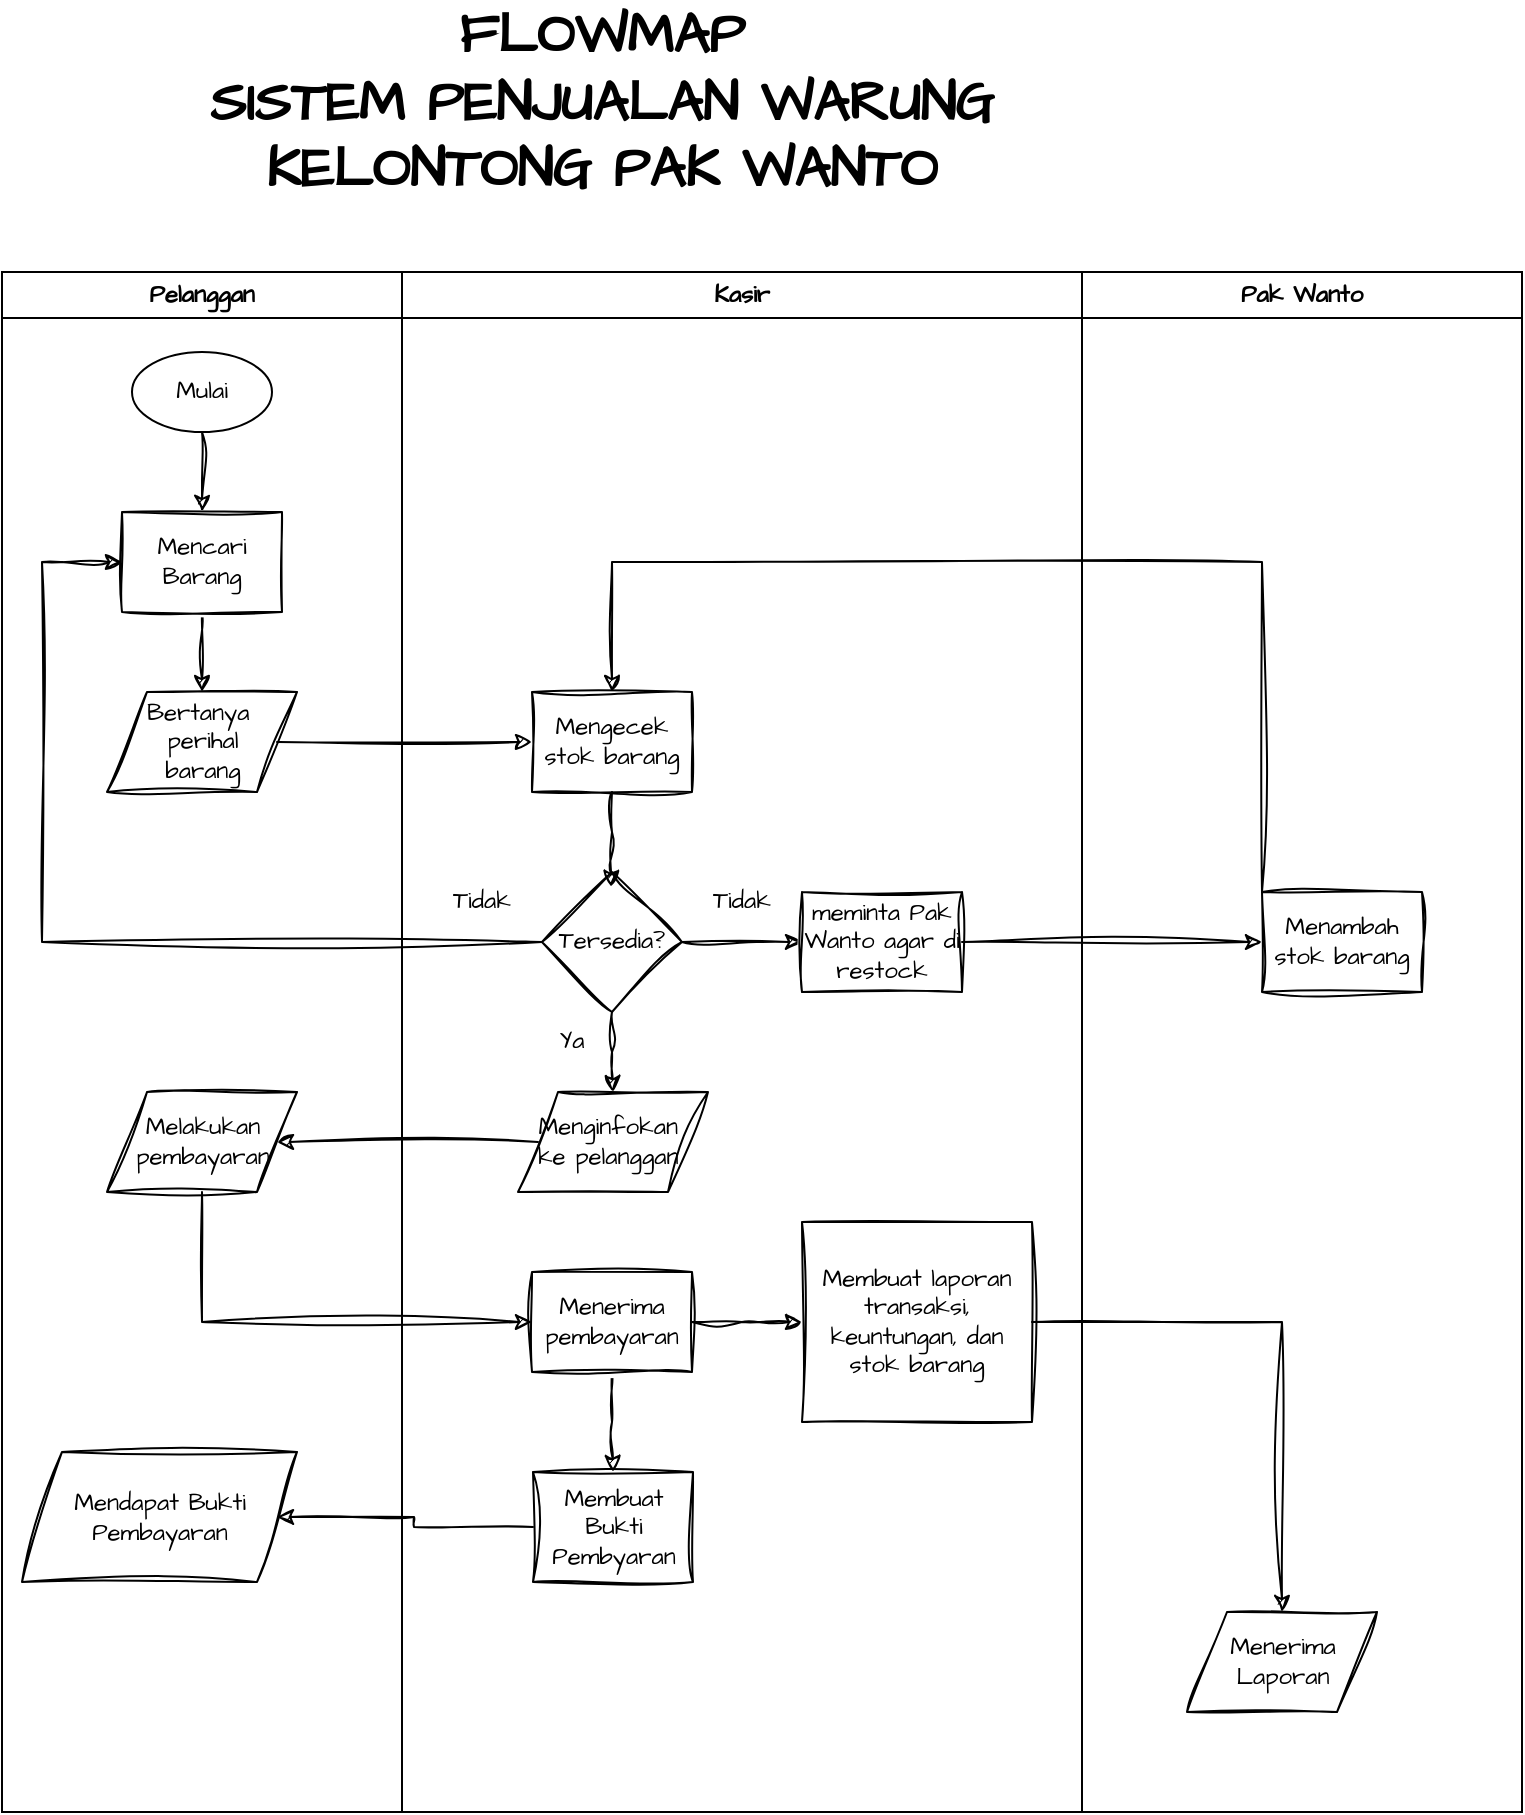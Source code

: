 <mxfile version="24.8.3" pages="3">
  <diagram name="FlowMap" id="AJqBy3dtdKaNt6uwC_98">
    <mxGraphModel dx="1485" dy="940" grid="1" gridSize="10" guides="1" tooltips="1" connect="1" arrows="1" fold="1" page="1" pageScale="1" pageWidth="850" pageHeight="1100" math="0" shadow="0">
      <root>
        <mxCell id="0" />
        <mxCell id="1" parent="0" />
        <mxCell id="wqZgI4M5ixBPsBJ4GlHK-1" value="Pelanggan" style="swimlane;whiteSpace=wrap;html=1;hachureGap=4;fontFamily=Architects Daughter;fontSource=https%3A%2F%2Ffonts.googleapis.com%2Fcss%3Ffamily%3DArchitects%2BDaughter;" vertex="1" parent="1">
          <mxGeometry x="140" y="215" width="200" height="770" as="geometry" />
        </mxCell>
        <mxCell id="wqZgI4M5ixBPsBJ4GlHK-14" style="edgeStyle=orthogonalEdgeStyle;rounded=0;sketch=1;hachureGap=4;jiggle=2;curveFitting=1;orthogonalLoop=1;jettySize=auto;html=1;fontFamily=Architects Daughter;fontSource=https%3A%2F%2Ffonts.googleapis.com%2Fcss%3Ffamily%3DArchitects%2BDaughter;" edge="1" parent="wqZgI4M5ixBPsBJ4GlHK-1" source="wqZgI4M5ixBPsBJ4GlHK-4" target="wqZgI4M5ixBPsBJ4GlHK-7">
          <mxGeometry relative="1" as="geometry" />
        </mxCell>
        <mxCell id="wqZgI4M5ixBPsBJ4GlHK-4" value="Mulai" style="ellipse;whiteSpace=wrap;html=1;hachureGap=4;fontFamily=Architects Daughter;fontSource=https%3A%2F%2Ffonts.googleapis.com%2Fcss%3Ffamily%3DArchitects%2BDaughter;" vertex="1" parent="wqZgI4M5ixBPsBJ4GlHK-1">
          <mxGeometry x="65" y="40" width="70" height="40" as="geometry" />
        </mxCell>
        <mxCell id="wqZgI4M5ixBPsBJ4GlHK-5" value="Bertanya&amp;nbsp;&lt;div&gt;perihal&lt;/div&gt;&lt;div&gt;barang&lt;/div&gt;" style="shape=parallelogram;perimeter=parallelogramPerimeter;whiteSpace=wrap;html=1;fixedSize=1;sketch=1;hachureGap=4;jiggle=2;curveFitting=1;fontFamily=Architects Daughter;fontSource=https%3A%2F%2Ffonts.googleapis.com%2Fcss%3Ffamily%3DArchitects%2BDaughter;" vertex="1" parent="wqZgI4M5ixBPsBJ4GlHK-1">
          <mxGeometry x="52.5" y="210" width="95" height="50" as="geometry" />
        </mxCell>
        <mxCell id="wqZgI4M5ixBPsBJ4GlHK-15" style="edgeStyle=orthogonalEdgeStyle;rounded=0;sketch=1;hachureGap=4;jiggle=2;curveFitting=1;orthogonalLoop=1;jettySize=auto;html=1;entryX=0.5;entryY=0;entryDx=0;entryDy=0;fontFamily=Architects Daughter;fontSource=https%3A%2F%2Ffonts.googleapis.com%2Fcss%3Ffamily%3DArchitects%2BDaughter;" edge="1" parent="wqZgI4M5ixBPsBJ4GlHK-1" source="wqZgI4M5ixBPsBJ4GlHK-7" target="wqZgI4M5ixBPsBJ4GlHK-5">
          <mxGeometry relative="1" as="geometry" />
        </mxCell>
        <mxCell id="wqZgI4M5ixBPsBJ4GlHK-7" value="Mencari Barang" style="rounded=0;whiteSpace=wrap;html=1;sketch=1;hachureGap=4;jiggle=2;curveFitting=1;fontFamily=Architects Daughter;fontSource=https%3A%2F%2Ffonts.googleapis.com%2Fcss%3Ffamily%3DArchitects%2BDaughter;" vertex="1" parent="wqZgI4M5ixBPsBJ4GlHK-1">
          <mxGeometry x="60" y="120" width="80" height="50" as="geometry" />
        </mxCell>
        <mxCell id="wqZgI4M5ixBPsBJ4GlHK-22" value="Melakukan pembayaran" style="shape=parallelogram;perimeter=parallelogramPerimeter;whiteSpace=wrap;html=1;fixedSize=1;sketch=1;hachureGap=4;jiggle=2;curveFitting=1;fontFamily=Architects Daughter;fontSource=https%3A%2F%2Ffonts.googleapis.com%2Fcss%3Ffamily%3DArchitects%2BDaughter;" vertex="1" parent="wqZgI4M5ixBPsBJ4GlHK-1">
          <mxGeometry x="52.5" y="410" width="95" height="50" as="geometry" />
        </mxCell>
        <mxCell id="TeqybEX39JXzVOklJodw-4" value="Mendapat Bukti Pembayaran" style="shape=parallelogram;perimeter=parallelogramPerimeter;whiteSpace=wrap;html=1;fixedSize=1;sketch=1;hachureGap=4;jiggle=2;curveFitting=1;fontFamily=Architects Daughter;fontSource=https%3A%2F%2Ffonts.googleapis.com%2Fcss%3Ffamily%3DArchitects%2BDaughter;" vertex="1" parent="wqZgI4M5ixBPsBJ4GlHK-1">
          <mxGeometry x="10" y="590" width="137.5" height="65" as="geometry" />
        </mxCell>
        <mxCell id="wqZgI4M5ixBPsBJ4GlHK-2" value="Kasir" style="swimlane;whiteSpace=wrap;html=1;hachureGap=4;fontFamily=Architects Daughter;fontSource=https%3A%2F%2Ffonts.googleapis.com%2Fcss%3Ffamily%3DArchitects%2BDaughter;" vertex="1" parent="1">
          <mxGeometry x="340" y="215" width="340" height="770" as="geometry" />
        </mxCell>
        <mxCell id="wqZgI4M5ixBPsBJ4GlHK-9" value="Mengecek stok barang" style="rounded=0;whiteSpace=wrap;html=1;sketch=1;hachureGap=4;jiggle=2;curveFitting=1;fontFamily=Architects Daughter;fontSource=https%3A%2F%2Ffonts.googleapis.com%2Fcss%3Ffamily%3DArchitects%2BDaughter;" vertex="1" parent="wqZgI4M5ixBPsBJ4GlHK-2">
          <mxGeometry x="65" y="210" width="80" height="50" as="geometry" />
        </mxCell>
        <mxCell id="wqZgI4M5ixBPsBJ4GlHK-20" style="edgeStyle=orthogonalEdgeStyle;rounded=0;sketch=1;hachureGap=4;jiggle=2;curveFitting=1;orthogonalLoop=1;jettySize=auto;html=1;entryX=0.5;entryY=0;entryDx=0;entryDy=0;fontFamily=Architects Daughter;fontSource=https%3A%2F%2Ffonts.googleapis.com%2Fcss%3Ffamily%3DArchitects%2BDaughter;" edge="1" parent="wqZgI4M5ixBPsBJ4GlHK-2" source="wqZgI4M5ixBPsBJ4GlHK-10" target="wqZgI4M5ixBPsBJ4GlHK-19">
          <mxGeometry relative="1" as="geometry" />
        </mxCell>
        <mxCell id="XhEECG2n9QOZzSU5Pdov-4" style="edgeStyle=orthogonalEdgeStyle;rounded=0;sketch=1;hachureGap=4;jiggle=2;curveFitting=1;orthogonalLoop=1;jettySize=auto;html=1;entryX=0;entryY=0.5;entryDx=0;entryDy=0;fontFamily=Architects Daughter;fontSource=https%3A%2F%2Ffonts.googleapis.com%2Fcss%3Ffamily%3DArchitects%2BDaughter;" edge="1" parent="wqZgI4M5ixBPsBJ4GlHK-2" source="wqZgI4M5ixBPsBJ4GlHK-10" target="XhEECG2n9QOZzSU5Pdov-2">
          <mxGeometry relative="1" as="geometry" />
        </mxCell>
        <mxCell id="wqZgI4M5ixBPsBJ4GlHK-10" value="Tersedia?" style="rhombus;whiteSpace=wrap;html=1;sketch=1;hachureGap=4;jiggle=2;curveFitting=1;fontFamily=Architects Daughter;fontSource=https%3A%2F%2Ffonts.googleapis.com%2Fcss%3Ffamily%3DArchitects%2BDaughter;" vertex="1" parent="wqZgI4M5ixBPsBJ4GlHK-2">
          <mxGeometry x="70" y="300" width="70" height="70" as="geometry" />
        </mxCell>
        <mxCell id="wqZgI4M5ixBPsBJ4GlHK-13" style="edgeStyle=orthogonalEdgeStyle;rounded=0;sketch=1;hachureGap=4;jiggle=2;curveFitting=1;orthogonalLoop=1;jettySize=auto;html=1;entryX=0.493;entryY=0.107;entryDx=0;entryDy=0;entryPerimeter=0;fontFamily=Architects Daughter;fontSource=https%3A%2F%2Ffonts.googleapis.com%2Fcss%3Ffamily%3DArchitects%2BDaughter;" edge="1" parent="wqZgI4M5ixBPsBJ4GlHK-2" source="wqZgI4M5ixBPsBJ4GlHK-9" target="wqZgI4M5ixBPsBJ4GlHK-10">
          <mxGeometry relative="1" as="geometry" />
        </mxCell>
        <mxCell id="wqZgI4M5ixBPsBJ4GlHK-19" value="Menginfokan&amp;nbsp;&lt;div&gt;ke pelanggan&amp;nbsp;&lt;/div&gt;" style="shape=parallelogram;perimeter=parallelogramPerimeter;whiteSpace=wrap;html=1;fixedSize=1;sketch=1;hachureGap=4;jiggle=2;curveFitting=1;fontFamily=Architects Daughter;fontSource=https%3A%2F%2Ffonts.googleapis.com%2Fcss%3Ffamily%3DArchitects%2BDaughter;" vertex="1" parent="wqZgI4M5ixBPsBJ4GlHK-2">
          <mxGeometry x="58" y="410" width="95" height="50" as="geometry" />
        </mxCell>
        <mxCell id="wqZgI4M5ixBPsBJ4GlHK-28" style="edgeStyle=orthogonalEdgeStyle;rounded=0;sketch=1;hachureGap=4;jiggle=2;curveFitting=1;orthogonalLoop=1;jettySize=auto;html=1;fontFamily=Architects Daughter;fontSource=https%3A%2F%2Ffonts.googleapis.com%2Fcss%3Ffamily%3DArchitects%2BDaughter;entryX=0;entryY=0.5;entryDx=0;entryDy=0;exitX=1;exitY=0.5;exitDx=0;exitDy=0;" edge="1" parent="wqZgI4M5ixBPsBJ4GlHK-2" source="wqZgI4M5ixBPsBJ4GlHK-25" target="wqZgI4M5ixBPsBJ4GlHK-27">
          <mxGeometry relative="1" as="geometry">
            <Array as="points">
              <mxPoint x="170" y="525" />
              <mxPoint x="170" y="525" />
            </Array>
          </mxGeometry>
        </mxCell>
        <mxCell id="TeqybEX39JXzVOklJodw-3" style="edgeStyle=orthogonalEdgeStyle;rounded=0;sketch=1;hachureGap=4;jiggle=2;curveFitting=1;orthogonalLoop=1;jettySize=auto;html=1;entryX=0.5;entryY=0;entryDx=0;entryDy=0;fontFamily=Architects Daughter;fontSource=https%3A%2F%2Ffonts.googleapis.com%2Fcss%3Ffamily%3DArchitects%2BDaughter;" edge="1" parent="wqZgI4M5ixBPsBJ4GlHK-2" source="wqZgI4M5ixBPsBJ4GlHK-25" target="TeqybEX39JXzVOklJodw-2">
          <mxGeometry relative="1" as="geometry" />
        </mxCell>
        <mxCell id="wqZgI4M5ixBPsBJ4GlHK-25" value="Menerima pembayaran" style="rounded=0;whiteSpace=wrap;html=1;sketch=1;hachureGap=4;jiggle=2;curveFitting=1;fontFamily=Architects Daughter;fontSource=https%3A%2F%2Ffonts.googleapis.com%2Fcss%3Ffamily%3DArchitects%2BDaughter;" vertex="1" parent="wqZgI4M5ixBPsBJ4GlHK-2">
          <mxGeometry x="65" y="500" width="80" height="50" as="geometry" />
        </mxCell>
        <mxCell id="wqZgI4M5ixBPsBJ4GlHK-27" value="Membuat laporan transaksi, keuntungan, dan stok barang" style="rounded=0;whiteSpace=wrap;html=1;sketch=1;hachureGap=4;jiggle=2;curveFitting=1;fontFamily=Architects Daughter;fontSource=https%3A%2F%2Ffonts.googleapis.com%2Fcss%3Ffamily%3DArchitects%2BDaughter;" vertex="1" parent="wqZgI4M5ixBPsBJ4GlHK-2">
          <mxGeometry x="200" y="475" width="115" height="100" as="geometry" />
        </mxCell>
        <mxCell id="wqZgI4M5ixBPsBJ4GlHK-34" value="Ya" style="text;html=1;align=center;verticalAlign=middle;whiteSpace=wrap;rounded=0;fontFamily=Architects Daughter;fontSource=https%3A%2F%2Ffonts.googleapis.com%2Fcss%3Ffamily%3DArchitects%2BDaughter;" vertex="1" parent="wqZgI4M5ixBPsBJ4GlHK-2">
          <mxGeometry x="55" y="370" width="60" height="30" as="geometry" />
        </mxCell>
        <mxCell id="wqZgI4M5ixBPsBJ4GlHK-35" value="Tidak" style="text;html=1;align=center;verticalAlign=middle;whiteSpace=wrap;rounded=0;fontFamily=Architects Daughter;fontSource=https%3A%2F%2Ffonts.googleapis.com%2Fcss%3Ffamily%3DArchitects%2BDaughter;" vertex="1" parent="wqZgI4M5ixBPsBJ4GlHK-2">
          <mxGeometry x="10" y="300" width="60" height="30" as="geometry" />
        </mxCell>
        <mxCell id="XhEECG2n9QOZzSU5Pdov-2" value="meminta Pak Wanto agar di restock" style="rounded=0;whiteSpace=wrap;html=1;sketch=1;hachureGap=4;jiggle=2;curveFitting=1;fontFamily=Architects Daughter;fontSource=https%3A%2F%2Ffonts.googleapis.com%2Fcss%3Ffamily%3DArchitects%2BDaughter;" vertex="1" parent="wqZgI4M5ixBPsBJ4GlHK-2">
          <mxGeometry x="200" y="310" width="80" height="50" as="geometry" />
        </mxCell>
        <mxCell id="XhEECG2n9QOZzSU5Pdov-7" value="Tidak" style="text;html=1;align=center;verticalAlign=middle;whiteSpace=wrap;rounded=0;fontFamily=Architects Daughter;fontSource=https%3A%2F%2Ffonts.googleapis.com%2Fcss%3Ffamily%3DArchitects%2BDaughter;" vertex="1" parent="wqZgI4M5ixBPsBJ4GlHK-2">
          <mxGeometry x="140" y="300" width="60" height="30" as="geometry" />
        </mxCell>
        <mxCell id="TeqybEX39JXzVOklJodw-2" value="Membuat Bukti Pembyaran" style="rounded=0;whiteSpace=wrap;html=1;sketch=1;hachureGap=4;jiggle=2;curveFitting=1;fontFamily=Architects Daughter;fontSource=https%3A%2F%2Ffonts.googleapis.com%2Fcss%3Ffamily%3DArchitects%2BDaughter;" vertex="1" parent="wqZgI4M5ixBPsBJ4GlHK-2">
          <mxGeometry x="65.5" y="600" width="80" height="55" as="geometry" />
        </mxCell>
        <mxCell id="wqZgI4M5ixBPsBJ4GlHK-3" value="Pak Wanto" style="swimlane;whiteSpace=wrap;html=1;hachureGap=4;fontFamily=Architects Daughter;fontSource=https%3A%2F%2Ffonts.googleapis.com%2Fcss%3Ffamily%3DArchitects%2BDaughter;" vertex="1" parent="1">
          <mxGeometry x="680" y="215" width="220" height="770" as="geometry" />
        </mxCell>
        <mxCell id="wqZgI4M5ixBPsBJ4GlHK-31" value="Menerima Laporan" style="shape=parallelogram;perimeter=parallelogramPerimeter;whiteSpace=wrap;html=1;fixedSize=1;sketch=1;hachureGap=4;jiggle=2;curveFitting=1;fontFamily=Architects Daughter;fontSource=https%3A%2F%2Ffonts.googleapis.com%2Fcss%3Ffamily%3DArchitects%2BDaughter;" vertex="1" parent="wqZgI4M5ixBPsBJ4GlHK-3">
          <mxGeometry x="52.5" y="670" width="95" height="50" as="geometry" />
        </mxCell>
        <mxCell id="XhEECG2n9QOZzSU5Pdov-3" value="Menambah stok barang" style="rounded=0;whiteSpace=wrap;html=1;sketch=1;hachureGap=4;jiggle=2;curveFitting=1;fontFamily=Architects Daughter;fontSource=https%3A%2F%2Ffonts.googleapis.com%2Fcss%3Ffamily%3DArchitects%2BDaughter;" vertex="1" parent="wqZgI4M5ixBPsBJ4GlHK-3">
          <mxGeometry x="90" y="310" width="80" height="50" as="geometry" />
        </mxCell>
        <mxCell id="wqZgI4M5ixBPsBJ4GlHK-11" style="edgeStyle=orthogonalEdgeStyle;rounded=0;sketch=1;hachureGap=4;jiggle=2;curveFitting=1;orthogonalLoop=1;jettySize=auto;html=1;entryX=0;entryY=0.5;entryDx=0;entryDy=0;fontFamily=Architects Daughter;fontSource=https%3A%2F%2Ffonts.googleapis.com%2Fcss%3Ffamily%3DArchitects%2BDaughter;" edge="1" parent="1" source="wqZgI4M5ixBPsBJ4GlHK-10" target="wqZgI4M5ixBPsBJ4GlHK-7">
          <mxGeometry relative="1" as="geometry">
            <Array as="points">
              <mxPoint x="160" y="550" />
              <mxPoint x="160" y="360" />
            </Array>
          </mxGeometry>
        </mxCell>
        <mxCell id="wqZgI4M5ixBPsBJ4GlHK-12" style="edgeStyle=orthogonalEdgeStyle;rounded=0;sketch=1;hachureGap=4;jiggle=2;curveFitting=1;orthogonalLoop=1;jettySize=auto;html=1;entryX=0;entryY=0.5;entryDx=0;entryDy=0;fontFamily=Architects Daughter;fontSource=https%3A%2F%2Ffonts.googleapis.com%2Fcss%3Ffamily%3DArchitects%2BDaughter;" edge="1" parent="1" source="wqZgI4M5ixBPsBJ4GlHK-5" target="wqZgI4M5ixBPsBJ4GlHK-9">
          <mxGeometry relative="1" as="geometry" />
        </mxCell>
        <mxCell id="wqZgI4M5ixBPsBJ4GlHK-23" style="edgeStyle=orthogonalEdgeStyle;rounded=0;sketch=1;hachureGap=4;jiggle=2;curveFitting=1;orthogonalLoop=1;jettySize=auto;html=1;entryX=1;entryY=0.5;entryDx=0;entryDy=0;fontFamily=Architects Daughter;fontSource=https%3A%2F%2Ffonts.googleapis.com%2Fcss%3Ffamily%3DArchitects%2BDaughter;" edge="1" parent="1" source="wqZgI4M5ixBPsBJ4GlHK-19" target="wqZgI4M5ixBPsBJ4GlHK-22">
          <mxGeometry relative="1" as="geometry" />
        </mxCell>
        <mxCell id="wqZgI4M5ixBPsBJ4GlHK-26" style="edgeStyle=orthogonalEdgeStyle;rounded=0;sketch=1;hachureGap=4;jiggle=2;curveFitting=1;orthogonalLoop=1;jettySize=auto;html=1;entryX=0;entryY=0.5;entryDx=0;entryDy=0;fontFamily=Architects Daughter;fontSource=https%3A%2F%2Ffonts.googleapis.com%2Fcss%3Ffamily%3DArchitects%2BDaughter;" edge="1" parent="1" source="wqZgI4M5ixBPsBJ4GlHK-22" target="wqZgI4M5ixBPsBJ4GlHK-25">
          <mxGeometry relative="1" as="geometry">
            <Array as="points">
              <mxPoint x="240" y="740" />
            </Array>
          </mxGeometry>
        </mxCell>
        <mxCell id="wqZgI4M5ixBPsBJ4GlHK-32" style="edgeStyle=orthogonalEdgeStyle;rounded=0;sketch=1;hachureGap=4;jiggle=2;curveFitting=1;orthogonalLoop=1;jettySize=auto;html=1;fontFamily=Architects Daughter;fontSource=https%3A%2F%2Ffonts.googleapis.com%2Fcss%3Ffamily%3DArchitects%2BDaughter;" edge="1" parent="1" source="wqZgI4M5ixBPsBJ4GlHK-27" target="wqZgI4M5ixBPsBJ4GlHK-31">
          <mxGeometry relative="1" as="geometry" />
        </mxCell>
        <mxCell id="wqZgI4M5ixBPsBJ4GlHK-33" value="&lt;font style=&quot;font-size: 28px;&quot;&gt;&lt;b&gt;FLOWMAP&lt;/b&gt;&lt;/font&gt;&lt;div&gt;&lt;font style=&quot;font-size: 28px;&quot;&gt;&lt;b&gt;SISTEM PENJUALAN WARUNG KELONTONG PAK WANTO&lt;/b&gt;&lt;/font&gt;&lt;/div&gt;" style="text;html=1;align=center;verticalAlign=middle;whiteSpace=wrap;rounded=0;fontFamily=Architects Daughter;fontSource=https%3A%2F%2Ffonts.googleapis.com%2Fcss%3Ffamily%3DArchitects%2BDaughter;" vertex="1" parent="1">
          <mxGeometry x="170" y="115" width="540" height="30" as="geometry" />
        </mxCell>
        <mxCell id="XhEECG2n9QOZzSU5Pdov-5" style="edgeStyle=orthogonalEdgeStyle;rounded=0;sketch=1;hachureGap=4;jiggle=2;curveFitting=1;orthogonalLoop=1;jettySize=auto;html=1;entryX=0;entryY=0.5;entryDx=0;entryDy=0;fontFamily=Architects Daughter;fontSource=https%3A%2F%2Ffonts.googleapis.com%2Fcss%3Ffamily%3DArchitects%2BDaughter;" edge="1" parent="1" source="XhEECG2n9QOZzSU5Pdov-2" target="XhEECG2n9QOZzSU5Pdov-3">
          <mxGeometry relative="1" as="geometry" />
        </mxCell>
        <mxCell id="XhEECG2n9QOZzSU5Pdov-6" style="edgeStyle=orthogonalEdgeStyle;rounded=0;sketch=1;hachureGap=4;jiggle=2;curveFitting=1;orthogonalLoop=1;jettySize=auto;html=1;entryX=0.5;entryY=0;entryDx=0;entryDy=0;fontFamily=Architects Daughter;fontSource=https%3A%2F%2Ffonts.googleapis.com%2Fcss%3Ffamily%3DArchitects%2BDaughter;" edge="1" parent="1" source="XhEECG2n9QOZzSU5Pdov-3" target="wqZgI4M5ixBPsBJ4GlHK-9">
          <mxGeometry relative="1" as="geometry">
            <Array as="points">
              <mxPoint x="770" y="360" />
              <mxPoint x="445" y="360" />
            </Array>
          </mxGeometry>
        </mxCell>
        <mxCell id="TeqybEX39JXzVOklJodw-5" style="edgeStyle=orthogonalEdgeStyle;rounded=0;sketch=1;hachureGap=4;jiggle=2;curveFitting=1;orthogonalLoop=1;jettySize=auto;html=1;entryX=1;entryY=0.5;entryDx=0;entryDy=0;fontFamily=Architects Daughter;fontSource=https%3A%2F%2Ffonts.googleapis.com%2Fcss%3Ffamily%3DArchitects%2BDaughter;" edge="1" parent="1" source="TeqybEX39JXzVOklJodw-2" target="TeqybEX39JXzVOklJodw-4">
          <mxGeometry relative="1" as="geometry">
            <Array as="points">
              <mxPoint x="346" y="843" />
              <mxPoint x="346" y="837" />
            </Array>
          </mxGeometry>
        </mxCell>
      </root>
    </mxGraphModel>
  </diagram>
  <diagram id="IsbH8x2DjMni18WdYlxk" name="VTOC">
    <mxGraphModel dx="1114" dy="705" grid="1" gridSize="10" guides="1" tooltips="1" connect="1" arrows="1" fold="1" page="1" pageScale="1" pageWidth="850" pageHeight="1100" math="0" shadow="0">
      <root>
        <mxCell id="0" />
        <mxCell id="1" parent="0" />
        <mxCell id="VZ5mgPB-J-o0ETsVv0lf-6" style="edgeStyle=orthogonalEdgeStyle;rounded=0;hachureGap=4;orthogonalLoop=1;jettySize=auto;html=1;entryX=0.5;entryY=0;entryDx=0;entryDy=0;fontFamily=Architects Daughter;fontSource=https%3A%2F%2Ffonts.googleapis.com%2Fcss%3Ffamily%3DArchitects%2BDaughter;exitX=0.5;exitY=1;exitDx=0;exitDy=0;" edge="1" parent="1" source="VZ5mgPB-J-o0ETsVv0lf-1" target="VZ5mgPB-J-o0ETsVv0lf-2">
          <mxGeometry relative="1" as="geometry" />
        </mxCell>
        <mxCell id="VZ5mgPB-J-o0ETsVv0lf-7" style="edgeStyle=orthogonalEdgeStyle;rounded=0;hachureGap=4;orthogonalLoop=1;jettySize=auto;html=1;entryX=0.5;entryY=0;entryDx=0;entryDy=0;fontFamily=Architects Daughter;fontSource=https%3A%2F%2Ffonts.googleapis.com%2Fcss%3Ffamily%3DArchitects%2BDaughter;exitX=0.5;exitY=1;exitDx=0;exitDy=0;" edge="1" parent="1" source="VZ5mgPB-J-o0ETsVv0lf-1" target="VZ5mgPB-J-o0ETsVv0lf-5">
          <mxGeometry relative="1" as="geometry" />
        </mxCell>
        <mxCell id="VZ5mgPB-J-o0ETsVv0lf-8" style="edgeStyle=orthogonalEdgeStyle;rounded=0;hachureGap=4;orthogonalLoop=1;jettySize=auto;html=1;entryX=0.5;entryY=0;entryDx=0;entryDy=0;fontFamily=Architects Daughter;fontSource=https%3A%2F%2Ffonts.googleapis.com%2Fcss%3Ffamily%3DArchitects%2BDaughter;" edge="1" parent="1" source="VZ5mgPB-J-o0ETsVv0lf-1" target="VZ5mgPB-J-o0ETsVv0lf-4">
          <mxGeometry relative="1" as="geometry" />
        </mxCell>
        <mxCell id="VZ5mgPB-J-o0ETsVv0lf-1" value="SISTEM PENJUALAN WARUNG KELONTONG PAK WANTO" style="rounded=0;whiteSpace=wrap;html=1;hachureGap=4;fontFamily=Architects Daughter;fontSource=https%3A%2F%2Ffonts.googleapis.com%2Fcss%3Ffamily%3DArchitects%2BDaughter;" vertex="1" parent="1">
          <mxGeometry x="350" y="40" width="130" height="70" as="geometry" />
        </mxCell>
        <mxCell id="VZ5mgPB-J-o0ETsVv0lf-12" style="edgeStyle=orthogonalEdgeStyle;rounded=0;hachureGap=4;orthogonalLoop=1;jettySize=auto;html=1;entryX=0;entryY=0.5;entryDx=0;entryDy=0;fontFamily=Architects Daughter;fontSource=https%3A%2F%2Ffonts.googleapis.com%2Fcss%3Ffamily%3DArchitects%2BDaughter;" edge="1" parent="1" source="VZ5mgPB-J-o0ETsVv0lf-2" target="VZ5mgPB-J-o0ETsVv0lf-11">
          <mxGeometry relative="1" as="geometry">
            <Array as="points">
              <mxPoint x="50" y="220" />
              <mxPoint x="50" y="500" />
            </Array>
          </mxGeometry>
        </mxCell>
        <mxCell id="VZ5mgPB-J-o0ETsVv0lf-13" style="edgeStyle=orthogonalEdgeStyle;rounded=0;hachureGap=4;orthogonalLoop=1;jettySize=auto;html=1;entryX=0;entryY=0.5;entryDx=0;entryDy=0;fontFamily=Architects Daughter;fontSource=https%3A%2F%2Ffonts.googleapis.com%2Fcss%3Ffamily%3DArchitects%2BDaughter;exitX=0;exitY=0.5;exitDx=0;exitDy=0;" edge="1" parent="1" source="VZ5mgPB-J-o0ETsVv0lf-2" target="VZ5mgPB-J-o0ETsVv0lf-10">
          <mxGeometry relative="1" as="geometry">
            <Array as="points">
              <mxPoint x="50" y="220" />
              <mxPoint x="50" y="410" />
            </Array>
          </mxGeometry>
        </mxCell>
        <mxCell id="VZ5mgPB-J-o0ETsVv0lf-14" style="edgeStyle=orthogonalEdgeStyle;rounded=0;hachureGap=4;orthogonalLoop=1;jettySize=auto;html=1;entryX=0;entryY=0.5;entryDx=0;entryDy=0;fontFamily=Architects Daughter;fontSource=https%3A%2F%2Ffonts.googleapis.com%2Fcss%3Ffamily%3DArchitects%2BDaughter;exitX=0;exitY=0.5;exitDx=0;exitDy=0;" edge="1" parent="1" source="VZ5mgPB-J-o0ETsVv0lf-2" target="VZ5mgPB-J-o0ETsVv0lf-9">
          <mxGeometry relative="1" as="geometry">
            <Array as="points">
              <mxPoint x="50" y="220" />
              <mxPoint x="50" y="320" />
            </Array>
          </mxGeometry>
        </mxCell>
        <mxCell id="VZ5mgPB-J-o0ETsVv0lf-2" value="1. 0 Transaksi&lt;span style=&quot;color: rgba(0, 0, 0, 0); font-family: monospace; font-size: 0px; text-align: start; text-wrap-mode: nowrap;&quot;&gt;%3CmxGraphModel%3E%3Croot%3E%3CmxCell%20id%3D%220%22%2F%3E%3CmxCell%20id%3D%221%22%20parent%3D%220%22%2F%3E%3CmxCell%20id%3D%222%22%20value%3D%22%22%20style%3D%22rounded%3D0%3BwhiteSpace%3Dwrap%3Bhtml%3D1%3Bsketch%3D1%3BhachureGap%3D4%3Bjiggle%3D2%3BcurveFitting%3D1%3BfontFamily%3DArchitects%20Daughter%3BfontSource%3Dhttps%253A%252F%252Ffonts.googleapis.com%252Fcss%253Ffamily%253DArchitects%252BDaughter%3B%22%20vertex%3D%221%22%20parent%3D%221%22%3E%3CmxGeometry%20x%3D%2280%22%20y%3D%22160%22%20width%3D%22120%22%20height%3D%2260%22%20as%3D%22geometry%22%2F%3E%3C%2FmxCell%3E%3C%2Froot%3E%3C%2FmxGraphModel%3E&lt;/span&gt;" style="rounded=0;whiteSpace=wrap;html=1;hachureGap=4;fontFamily=Architects Daughter;fontSource=https%3A%2F%2Ffonts.googleapis.com%2Fcss%3Ffamily%3DArchitects%2BDaughter;" vertex="1" parent="1">
          <mxGeometry x="100" y="190" width="120" height="60" as="geometry" />
        </mxCell>
        <mxCell id="VZ5mgPB-J-o0ETsVv0lf-18" style="edgeStyle=orthogonalEdgeStyle;rounded=0;hachureGap=4;orthogonalLoop=1;jettySize=auto;html=1;entryX=0;entryY=0.5;entryDx=0;entryDy=0;fontFamily=Architects Daughter;fontSource=https%3A%2F%2Ffonts.googleapis.com%2Fcss%3Ffamily%3DArchitects%2BDaughter;exitX=0;exitY=0.5;exitDx=0;exitDy=0;" edge="1" parent="1" source="VZ5mgPB-J-o0ETsVv0lf-4" target="VZ5mgPB-J-o0ETsVv0lf-15">
          <mxGeometry relative="1" as="geometry">
            <Array as="points">
              <mxPoint x="320" y="220" />
              <mxPoint x="320" y="320" />
            </Array>
          </mxGeometry>
        </mxCell>
        <mxCell id="VZ5mgPB-J-o0ETsVv0lf-19" style="edgeStyle=orthogonalEdgeStyle;rounded=0;hachureGap=4;orthogonalLoop=1;jettySize=auto;html=1;entryX=0;entryY=0.5;entryDx=0;entryDy=0;fontFamily=Architects Daughter;fontSource=https%3A%2F%2Ffonts.googleapis.com%2Fcss%3Ffamily%3DArchitects%2BDaughter;exitX=0;exitY=0.5;exitDx=0;exitDy=0;" edge="1" parent="1" source="VZ5mgPB-J-o0ETsVv0lf-4" target="VZ5mgPB-J-o0ETsVv0lf-16">
          <mxGeometry relative="1" as="geometry">
            <Array as="points">
              <mxPoint x="320" y="220" />
              <mxPoint x="320" y="410" />
            </Array>
          </mxGeometry>
        </mxCell>
        <mxCell id="VZ5mgPB-J-o0ETsVv0lf-20" style="edgeStyle=orthogonalEdgeStyle;rounded=0;hachureGap=4;orthogonalLoop=1;jettySize=auto;html=1;entryX=0;entryY=0.5;entryDx=0;entryDy=0;fontFamily=Architects Daughter;fontSource=https%3A%2F%2Ffonts.googleapis.com%2Fcss%3Ffamily%3DArchitects%2BDaughter;" edge="1" parent="1" source="VZ5mgPB-J-o0ETsVv0lf-4" target="VZ5mgPB-J-o0ETsVv0lf-17">
          <mxGeometry relative="1" as="geometry">
            <Array as="points">
              <mxPoint x="320" y="220" />
              <mxPoint x="320" y="500" />
            </Array>
          </mxGeometry>
        </mxCell>
        <mxCell id="VZ5mgPB-J-o0ETsVv0lf-22" style="edgeStyle=orthogonalEdgeStyle;rounded=0;hachureGap=4;orthogonalLoop=1;jettySize=auto;html=1;entryX=0;entryY=0.5;entryDx=0;entryDy=0;fontFamily=Architects Daughter;fontSource=https%3A%2F%2Ffonts.googleapis.com%2Fcss%3Ffamily%3DArchitects%2BDaughter;" edge="1" parent="1" source="VZ5mgPB-J-o0ETsVv0lf-4" target="VZ5mgPB-J-o0ETsVv0lf-21">
          <mxGeometry relative="1" as="geometry">
            <Array as="points">
              <mxPoint x="320" y="220" />
              <mxPoint x="320" y="590" />
            </Array>
          </mxGeometry>
        </mxCell>
        <mxCell id="VZ5mgPB-J-o0ETsVv0lf-4" value="2.0 Stok Barang" style="rounded=0;whiteSpace=wrap;html=1;hachureGap=4;fontFamily=Architects Daughter;fontSource=https%3A%2F%2Ffonts.googleapis.com%2Fcss%3Ffamily%3DArchitects%2BDaughter;" vertex="1" parent="1">
          <mxGeometry x="355" y="190" width="120" height="60" as="geometry" />
        </mxCell>
        <mxCell id="1PSrvxoJcTxmn1dHCUWs-4" style="edgeStyle=orthogonalEdgeStyle;rounded=0;hachureGap=4;orthogonalLoop=1;jettySize=auto;html=1;entryX=0;entryY=0.5;entryDx=0;entryDy=0;fontFamily=Architects Daughter;fontSource=https%3A%2F%2Ffonts.googleapis.com%2Fcss%3Ffamily%3DArchitects%2BDaughter;exitX=0;exitY=0.5;exitDx=0;exitDy=0;" edge="1" parent="1" source="VZ5mgPB-J-o0ETsVv0lf-5" target="1PSrvxoJcTxmn1dHCUWs-1">
          <mxGeometry relative="1" as="geometry">
            <Array as="points">
              <mxPoint x="560" y="220" />
              <mxPoint x="560" y="320" />
            </Array>
          </mxGeometry>
        </mxCell>
        <mxCell id="1PSrvxoJcTxmn1dHCUWs-5" style="edgeStyle=orthogonalEdgeStyle;rounded=0;hachureGap=4;orthogonalLoop=1;jettySize=auto;html=1;entryX=0;entryY=0.5;entryDx=0;entryDy=0;fontFamily=Architects Daughter;fontSource=https%3A%2F%2Ffonts.googleapis.com%2Fcss%3Ffamily%3DArchitects%2BDaughter;" edge="1" parent="1" source="VZ5mgPB-J-o0ETsVv0lf-5" target="1PSrvxoJcTxmn1dHCUWs-2">
          <mxGeometry relative="1" as="geometry">
            <Array as="points">
              <mxPoint x="560" y="220" />
              <mxPoint x="560" y="410" />
            </Array>
          </mxGeometry>
        </mxCell>
        <mxCell id="1PSrvxoJcTxmn1dHCUWs-6" style="edgeStyle=orthogonalEdgeStyle;rounded=0;hachureGap=4;orthogonalLoop=1;jettySize=auto;html=1;entryX=0;entryY=0.5;entryDx=0;entryDy=0;fontFamily=Architects Daughter;fontSource=https%3A%2F%2Ffonts.googleapis.com%2Fcss%3Ffamily%3DArchitects%2BDaughter;" edge="1" parent="1" source="VZ5mgPB-J-o0ETsVv0lf-5" target="1PSrvxoJcTxmn1dHCUWs-3">
          <mxGeometry relative="1" as="geometry">
            <Array as="points">
              <mxPoint x="560" y="220" />
              <mxPoint x="560" y="500" />
            </Array>
          </mxGeometry>
        </mxCell>
        <mxCell id="VZ5mgPB-J-o0ETsVv0lf-5" value="3.0 Laporan" style="rounded=0;whiteSpace=wrap;html=1;hachureGap=4;fontFamily=Architects Daughter;fontSource=https%3A%2F%2Ffonts.googleapis.com%2Fcss%3Ffamily%3DArchitects%2BDaughter;" vertex="1" parent="1">
          <mxGeometry x="600" y="190" width="120" height="60" as="geometry" />
        </mxCell>
        <mxCell id="VZ5mgPB-J-o0ETsVv0lf-9" value="1.1 melakukan pembayaran" style="rounded=0;whiteSpace=wrap;html=1;hachureGap=4;fontFamily=Architects Daughter;fontSource=https%3A%2F%2Ffonts.googleapis.com%2Fcss%3Ffamily%3DArchitects%2BDaughter;" vertex="1" parent="1">
          <mxGeometry x="100" y="290" width="120" height="60" as="geometry" />
        </mxCell>
        <mxCell id="VZ5mgPB-J-o0ETsVv0lf-10" value="1.2 menerima bukti&amp;nbsp; pembayaran" style="rounded=0;whiteSpace=wrap;html=1;hachureGap=4;fontFamily=Architects Daughter;fontSource=https%3A%2F%2Ffonts.googleapis.com%2Fcss%3Ffamily%3DArchitects%2BDaughter;" vertex="1" parent="1">
          <mxGeometry x="100" y="380" width="120" height="60" as="geometry" />
        </mxCell>
        <mxCell id="VZ5mgPB-J-o0ETsVv0lf-11" value="1.3 Pencatatan setiap transaksi" style="rounded=0;whiteSpace=wrap;html=1;hachureGap=4;fontFamily=Architects Daughter;fontSource=https%3A%2F%2Ffonts.googleapis.com%2Fcss%3Ffamily%3DArchitects%2BDaughter;" vertex="1" parent="1">
          <mxGeometry x="100" y="470" width="120" height="60" as="geometry" />
        </mxCell>
        <mxCell id="VZ5mgPB-J-o0ETsVv0lf-15" value="2.1 Tanya ketersediaan barang" style="rounded=0;whiteSpace=wrap;html=1;hachureGap=4;fontFamily=Architects Daughter;fontSource=https%3A%2F%2Ffonts.googleapis.com%2Fcss%3Ffamily%3DArchitects%2BDaughter;" vertex="1" parent="1">
          <mxGeometry x="355" y="290" width="120" height="60" as="geometry" />
        </mxCell>
        <mxCell id="VZ5mgPB-J-o0ETsVv0lf-16" value="2.2 Pengecekan stok barang" style="rounded=0;whiteSpace=wrap;html=1;hachureGap=4;fontFamily=Architects Daughter;fontSource=https%3A%2F%2Ffonts.googleapis.com%2Fcss%3Ffamily%3DArchitects%2BDaughter;" vertex="1" parent="1">
          <mxGeometry x="355" y="380" width="120" height="60" as="geometry" />
        </mxCell>
        <mxCell id="VZ5mgPB-J-o0ETsVv0lf-17" value="2.3 Mengurangi Stok Barang" style="rounded=0;whiteSpace=wrap;html=1;hachureGap=4;fontFamily=Architects Daughter;fontSource=https%3A%2F%2Ffonts.googleapis.com%2Fcss%3Ffamily%3DArchitects%2BDaughter;" vertex="1" parent="1">
          <mxGeometry x="355" y="470" width="120" height="60" as="geometry" />
        </mxCell>
        <mxCell id="VZ5mgPB-J-o0ETsVv0lf-21" value="2.3 Menambah Stok Barang" style="rounded=0;whiteSpace=wrap;html=1;hachureGap=4;fontFamily=Architects Daughter;fontSource=https%3A%2F%2Ffonts.googleapis.com%2Fcss%3Ffamily%3DArchitects%2BDaughter;" vertex="1" parent="1">
          <mxGeometry x="355" y="560" width="120" height="60" as="geometry" />
        </mxCell>
        <mxCell id="1PSrvxoJcTxmn1dHCUWs-1" value="3.1 Laporan keuntungan" style="rounded=0;whiteSpace=wrap;html=1;hachureGap=4;fontFamily=Architects Daughter;fontSource=https%3A%2F%2Ffonts.googleapis.com%2Fcss%3Ffamily%3DArchitects%2BDaughter;" vertex="1" parent="1">
          <mxGeometry x="600" y="290" width="120" height="60" as="geometry" />
        </mxCell>
        <mxCell id="1PSrvxoJcTxmn1dHCUWs-2" value="3.2 Laporan Transaksi" style="rounded=0;whiteSpace=wrap;html=1;hachureGap=4;fontFamily=Architects Daughter;fontSource=https%3A%2F%2Ffonts.googleapis.com%2Fcss%3Ffamily%3DArchitects%2BDaughter;" vertex="1" parent="1">
          <mxGeometry x="600" y="380" width="120" height="60" as="geometry" />
        </mxCell>
        <mxCell id="1PSrvxoJcTxmn1dHCUWs-3" value="3.3 Laporan Stok Barang" style="rounded=0;whiteSpace=wrap;html=1;hachureGap=4;fontFamily=Architects Daughter;fontSource=https%3A%2F%2Ffonts.googleapis.com%2Fcss%3Ffamily%3DArchitects%2BDaughter;" vertex="1" parent="1">
          <mxGeometry x="600" y="470" width="120" height="60" as="geometry" />
        </mxCell>
        <mxCell id="1PSrvxoJcTxmn1dHCUWs-7" value="&lt;font style=&quot;font-size: 42px;&quot;&gt;&lt;b&gt;VTOC&lt;/b&gt;&lt;/font&gt;" style="text;html=1;align=center;verticalAlign=middle;whiteSpace=wrap;rounded=0;fontFamily=Architects Daughter;fontSource=https%3A%2F%2Ffonts.googleapis.com%2Fcss%3Ffamily%3DArchitects%2BDaughter;" vertex="1" parent="1">
          <mxGeometry x="570" y="50" width="60" height="30" as="geometry" />
        </mxCell>
      </root>
    </mxGraphModel>
  </diagram>
  <diagram id="-1sO46l-qJ9sWHVZ61Uh" name="DFD">
    <mxGraphModel dx="1173" dy="742" grid="1" gridSize="10" guides="1" tooltips="1" connect="1" arrows="1" fold="1" page="1" pageScale="1" pageWidth="850" pageHeight="1100" math="0" shadow="0">
      <root>
        <mxCell id="0" />
        <mxCell id="1" parent="0" />
        <mxCell id="CJAipWhHmxwwkO42qrgF-12" style="edgeStyle=orthogonalEdgeStyle;rounded=0;sketch=1;hachureGap=4;jiggle=2;curveFitting=1;orthogonalLoop=1;jettySize=auto;html=1;entryX=0;entryY=0.75;entryDx=0;entryDy=0;fontFamily=Architects Daughter;fontSource=https%3A%2F%2Ffonts.googleapis.com%2Fcss%3Ffamily%3DArchitects%2BDaughter;exitX=0.992;exitY=0.596;exitDx=0;exitDy=0;exitPerimeter=0;" edge="1" parent="1" source="CJAipWhHmxwwkO42qrgF-2" target="CJAipWhHmxwwkO42qrgF-4">
          <mxGeometry relative="1" as="geometry">
            <Array as="points">
              <mxPoint x="484" y="205" />
            </Array>
          </mxGeometry>
        </mxCell>
        <mxCell id="9rnvRHDXnPqX0jUhuH3T-9" style="edgeStyle=orthogonalEdgeStyle;rounded=0;sketch=1;hachureGap=4;jiggle=2;curveFitting=1;orthogonalLoop=1;jettySize=auto;html=1;entryX=1;entryY=0.75;entryDx=0;entryDy=0;fontFamily=Architects Daughter;fontSource=https%3A%2F%2Ffonts.googleapis.com%2Fcss%3Ffamily%3DArchitects%2BDaughter;" edge="1" parent="1" source="CJAipWhHmxwwkO42qrgF-2" target="CJAipWhHmxwwkO42qrgF-3">
          <mxGeometry relative="1" as="geometry">
            <Array as="points">
              <mxPoint x="320" y="205" />
              <mxPoint x="320" y="205" />
            </Array>
          </mxGeometry>
        </mxCell>
        <mxCell id="CJAipWhHmxwwkO42qrgF-2" value="Sistem Penjualan Warung kelontong Pak Wanto" style="ellipse;whiteSpace=wrap;html=1;aspect=fixed;sketch=1;hachureGap=4;jiggle=2;curveFitting=1;fontFamily=Architects Daughter;fontSource=https%3A%2F%2Ffonts.googleapis.com%2Fcss%3Ffamily%3DArchitects%2BDaughter;" vertex="1" parent="1">
          <mxGeometry x="365" y="130" width="120" height="120" as="geometry" />
        </mxCell>
        <mxCell id="CJAipWhHmxwwkO42qrgF-6" value="" style="edgeStyle=orthogonalEdgeStyle;rounded=0;sketch=1;hachureGap=4;jiggle=2;curveFitting=1;orthogonalLoop=1;jettySize=auto;html=1;fontFamily=Architects Daughter;fontSource=https%3A%2F%2Ffonts.googleapis.com%2Fcss%3Ffamily%3DArchitects%2BDaughter;" edge="1" parent="1" source="CJAipWhHmxwwkO42qrgF-3" target="CJAipWhHmxwwkO42qrgF-2">
          <mxGeometry relative="1" as="geometry" />
        </mxCell>
        <mxCell id="CJAipWhHmxwwkO42qrgF-3" value="Pelanggan" style="rounded=0;whiteSpace=wrap;html=1;sketch=1;hachureGap=4;jiggle=2;curveFitting=1;fontFamily=Architects Daughter;fontSource=https%3A%2F%2Ffonts.googleapis.com%2Fcss%3Ffamily%3DArchitects%2BDaughter;" vertex="1" parent="1">
          <mxGeometry x="80" y="160" width="120" height="60" as="geometry" />
        </mxCell>
        <mxCell id="CJAipWhHmxwwkO42qrgF-8" value="" style="edgeStyle=orthogonalEdgeStyle;rounded=0;sketch=1;hachureGap=4;jiggle=2;curveFitting=1;orthogonalLoop=1;jettySize=auto;html=1;fontFamily=Architects Daughter;fontSource=https%3A%2F%2Ffonts.googleapis.com%2Fcss%3Ffamily%3DArchitects%2BDaughter;entryX=1;entryY=0.5;entryDx=0;entryDy=0;" edge="1" parent="1" source="CJAipWhHmxwwkO42qrgF-4" target="CJAipWhHmxwwkO42qrgF-2">
          <mxGeometry relative="1" as="geometry">
            <mxPoint x="550" y="190" as="targetPoint" />
          </mxGeometry>
        </mxCell>
        <mxCell id="CJAipWhHmxwwkO42qrgF-4" value="Pak Wanto" style="rounded=0;whiteSpace=wrap;html=1;sketch=1;hachureGap=4;jiggle=2;curveFitting=1;fontFamily=Architects Daughter;fontSource=https%3A%2F%2Ffonts.googleapis.com%2Fcss%3Ffamily%3DArchitects%2BDaughter;" vertex="1" parent="1">
          <mxGeometry x="630" y="160" width="120" height="60" as="geometry" />
        </mxCell>
        <mxCell id="CJAipWhHmxwwkO42qrgF-9" style="edgeStyle=orthogonalEdgeStyle;rounded=0;sketch=1;hachureGap=4;jiggle=2;curveFitting=1;orthogonalLoop=1;jettySize=auto;html=1;entryX=0.5;entryY=1;entryDx=0;entryDy=0;fontFamily=Architects Daughter;fontSource=https%3A%2F%2Ffonts.googleapis.com%2Fcss%3Ffamily%3DArchitects%2BDaughter;" edge="1" parent="1" source="CJAipWhHmxwwkO42qrgF-5" target="CJAipWhHmxwwkO42qrgF-2">
          <mxGeometry relative="1" as="geometry" />
        </mxCell>
        <mxCell id="CJAipWhHmxwwkO42qrgF-5" value="Kasir" style="rounded=0;whiteSpace=wrap;html=1;sketch=1;hachureGap=4;jiggle=2;curveFitting=1;fontFamily=Architects Daughter;fontSource=https%3A%2F%2Ffonts.googleapis.com%2Fcss%3Ffamily%3DArchitects%2BDaughter;" vertex="1" parent="1">
          <mxGeometry x="365" y="400" width="120" height="60" as="geometry" />
        </mxCell>
        <mxCell id="CJAipWhHmxwwkO42qrgF-11" style="edgeStyle=orthogonalEdgeStyle;rounded=0;sketch=1;hachureGap=4;jiggle=2;curveFitting=1;orthogonalLoop=1;jettySize=auto;html=1;entryX=0.671;entryY=0;entryDx=0;entryDy=0;entryPerimeter=0;fontFamily=Architects Daughter;fontSource=https%3A%2F%2Ffonts.googleapis.com%2Fcss%3Ffamily%3DArchitects%2BDaughter;" edge="1" parent="1" source="CJAipWhHmxwwkO42qrgF-2" target="CJAipWhHmxwwkO42qrgF-5">
          <mxGeometry relative="1" as="geometry">
            <Array as="points">
              <mxPoint x="446" y="290" />
              <mxPoint x="446" y="290" />
            </Array>
          </mxGeometry>
        </mxCell>
        <mxCell id="CJAipWhHmxwwkO42qrgF-14" value="Melakukan Pembayaran" style="text;html=1;align=center;verticalAlign=middle;whiteSpace=wrap;rounded=0;fontFamily=Architects Daughter;fontSource=https%3A%2F%2Ffonts.googleapis.com%2Fcss%3Ffamily%3DArchitects%2BDaughter;" vertex="1" parent="1">
          <mxGeometry x="260" y="160" width="60" height="30" as="geometry" />
        </mxCell>
        <mxCell id="CJAipWhHmxwwkO42qrgF-16" value="Menerima Pembayaran" style="text;html=1;align=center;verticalAlign=middle;whiteSpace=wrap;rounded=0;fontFamily=Architects Daughter;fontSource=https%3A%2F%2Ffonts.googleapis.com%2Fcss%3Ffamily%3DArchitects%2BDaughter;rotation=90;" vertex="1" parent="1">
          <mxGeometry x="440" y="300" width="60" height="30" as="geometry" />
        </mxCell>
        <mxCell id="CJAipWhHmxwwkO42qrgF-17" value="Membuat Laporan" style="text;html=1;align=center;verticalAlign=middle;whiteSpace=wrap;rounded=0;fontFamily=Architects Daughter;fontSource=https%3A%2F%2Ffonts.googleapis.com%2Fcss%3Ffamily%3DArchitects%2BDaughter;rotation=-90;" vertex="1" parent="1">
          <mxGeometry x="365" y="300" width="60" height="30" as="geometry" />
        </mxCell>
        <mxCell id="CJAipWhHmxwwkO42qrgF-18" value="Menerima Laporan" style="text;html=1;align=center;verticalAlign=middle;whiteSpace=wrap;rounded=0;fontFamily=Architects Daughter;fontSource=https%3A%2F%2Ffonts.googleapis.com%2Fcss%3Ffamily%3DArchitects%2BDaughter;rotation=0;" vertex="1" parent="1">
          <mxGeometry x="530" y="220" width="60" height="30" as="geometry" />
        </mxCell>
        <mxCell id="CJAipWhHmxwwkO42qrgF-20" value="Merestock Barang" style="text;html=1;align=center;verticalAlign=middle;whiteSpace=wrap;rounded=0;fontFamily=Architects Daughter;fontSource=https%3A%2F%2Ffonts.googleapis.com%2Fcss%3Ffamily%3DArchitects%2BDaughter;rotation=0;" vertex="1" parent="1">
          <mxGeometry x="530" y="150" width="60" height="30" as="geometry" />
        </mxCell>
        <mxCell id="85HUrMcU4eTP0CE8wIPe-3" value="&lt;font style=&quot;font-size: 36px;&quot;&gt;&lt;b&gt;Diagram Konteks&lt;/b&gt;&lt;/font&gt;" style="text;html=1;align=center;verticalAlign=middle;whiteSpace=wrap;rounded=0;fontFamily=Architects Daughter;fontSource=https%3A%2F%2Ffonts.googleapis.com%2Fcss%3Ffamily%3DArchitects%2BDaughter;" vertex="1" parent="1">
          <mxGeometry x="380" y="30" width="60" height="30" as="geometry" />
        </mxCell>
        <mxCell id="85HUrMcU4eTP0CE8wIPe-4" value="&lt;font style=&quot;font-size: 36px;&quot;&gt;&lt;b&gt;Diagram Nol&lt;/b&gt;&lt;/font&gt;" style="text;html=1;align=center;verticalAlign=middle;whiteSpace=wrap;rounded=0;fontFamily=Architects Daughter;fontSource=https%3A%2F%2Ffonts.googleapis.com%2Fcss%3Ffamily%3DArchitects%2BDaughter;" vertex="1" parent="1">
          <mxGeometry x="300" y="580" width="230" height="30" as="geometry" />
        </mxCell>
        <mxCell id="1QG1QGUIgNOGkm4THpmc-6" style="edgeStyle=orthogonalEdgeStyle;rounded=0;sketch=1;hachureGap=4;jiggle=2;curveFitting=1;orthogonalLoop=1;jettySize=auto;html=1;entryX=0;entryY=0.5;entryDx=0;entryDy=0;fontFamily=Architects Daughter;fontSource=https%3A%2F%2Ffonts.googleapis.com%2Fcss%3Ffamily%3DArchitects%2BDaughter;" edge="1" parent="1" source="85HUrMcU4eTP0CE8wIPe-5" target="1QG1QGUIgNOGkm4THpmc-2">
          <mxGeometry relative="1" as="geometry">
            <Array as="points">
              <mxPoint x="280" y="1030" />
            </Array>
          </mxGeometry>
        </mxCell>
        <mxCell id="1QG1QGUIgNOGkm4THpmc-23" style="edgeStyle=orthogonalEdgeStyle;rounded=0;sketch=1;hachureGap=4;jiggle=2;curveFitting=1;orthogonalLoop=1;jettySize=auto;html=1;entryX=0.5;entryY=0;entryDx=0;entryDy=0;fontFamily=Architects Daughter;fontSource=https%3A%2F%2Ffonts.googleapis.com%2Fcss%3Ffamily%3DArchitects%2BDaughter;" edge="1" parent="1" source="85HUrMcU4eTP0CE8wIPe-5" target="1QG1QGUIgNOGkm4THpmc-1">
          <mxGeometry relative="1" as="geometry">
            <Array as="points">
              <mxPoint x="280" y="670" />
              <mxPoint x="70" y="670" />
            </Array>
          </mxGeometry>
        </mxCell>
        <mxCell id="85HUrMcU4eTP0CE8wIPe-5" value="1.0 Transaksi" style="ellipse;whiteSpace=wrap;html=1;aspect=fixed;sketch=1;hachureGap=4;jiggle=2;curveFitting=1;fontFamily=Architects Daughter;fontSource=https%3A%2F%2Ffonts.googleapis.com%2Fcss%3Ffamily%3DArchitects%2BDaughter;" vertex="1" parent="1">
          <mxGeometry x="240" y="700" width="80" height="80" as="geometry" />
        </mxCell>
        <mxCell id="1QG1QGUIgNOGkm4THpmc-10" style="edgeStyle=orthogonalEdgeStyle;rounded=0;sketch=1;hachureGap=4;jiggle=2;curveFitting=1;orthogonalLoop=1;jettySize=auto;html=1;entryX=0.5;entryY=0;entryDx=0;entryDy=0;fontFamily=Architects Daughter;fontSource=https%3A%2F%2Ffonts.googleapis.com%2Fcss%3Ffamily%3DArchitects%2BDaughter;" edge="1" parent="1" source="85HUrMcU4eTP0CE8wIPe-6" target="1QG1QGUIgNOGkm4THpmc-2">
          <mxGeometry relative="1" as="geometry" />
        </mxCell>
        <mxCell id="85HUrMcU4eTP0CE8wIPe-6" value="2.0 Stok Barang" style="ellipse;whiteSpace=wrap;html=1;aspect=fixed;sketch=1;hachureGap=4;jiggle=2;curveFitting=1;fontFamily=Architects Daughter;fontSource=https%3A%2F%2Ffonts.googleapis.com%2Fcss%3Ffamily%3DArchitects%2BDaughter;" vertex="1" parent="1">
          <mxGeometry x="375" y="800" width="80" height="80" as="geometry" />
        </mxCell>
        <mxCell id="1QG1QGUIgNOGkm4THpmc-16" style="edgeStyle=orthogonalEdgeStyle;rounded=0;sketch=1;hachureGap=4;jiggle=2;curveFitting=1;orthogonalLoop=1;jettySize=auto;html=1;entryX=0;entryY=0.5;entryDx=0;entryDy=0;fontFamily=Architects Daughter;fontSource=https%3A%2F%2Ffonts.googleapis.com%2Fcss%3Ffamily%3DArchitects%2BDaughter;" edge="1" parent="1" source="85HUrMcU4eTP0CE8wIPe-7" target="1QG1QGUIgNOGkm4THpmc-3">
          <mxGeometry relative="1" as="geometry" />
        </mxCell>
        <mxCell id="85HUrMcU4eTP0CE8wIPe-7" value="3.0 Laporan" style="ellipse;whiteSpace=wrap;html=1;aspect=fixed;sketch=1;hachureGap=4;jiggle=2;curveFitting=1;fontFamily=Architects Daughter;fontSource=https%3A%2F%2Ffonts.googleapis.com%2Fcss%3Ffamily%3DArchitects%2BDaughter;" vertex="1" parent="1">
          <mxGeometry x="510" y="700" width="80" height="80" as="geometry" />
        </mxCell>
        <mxCell id="1QG1QGUIgNOGkm4THpmc-4" style="edgeStyle=orthogonalEdgeStyle;rounded=0;sketch=1;hachureGap=4;jiggle=2;curveFitting=1;orthogonalLoop=1;jettySize=auto;html=1;entryX=0;entryY=0.5;entryDx=0;entryDy=0;fontFamily=Architects Daughter;fontSource=https%3A%2F%2Ffonts.googleapis.com%2Fcss%3Ffamily%3DArchitects%2BDaughter;" edge="1" parent="1" source="1QG1QGUIgNOGkm4THpmc-1" target="85HUrMcU4eTP0CE8wIPe-5">
          <mxGeometry relative="1" as="geometry" />
        </mxCell>
        <mxCell id="1QG1QGUIgNOGkm4THpmc-1" value="Pelanggan" style="rounded=0;whiteSpace=wrap;html=1;sketch=1;hachureGap=4;jiggle=2;curveFitting=1;fontFamily=Architects Daughter;fontSource=https%3A%2F%2Ffonts.googleapis.com%2Fcss%3Ffamily%3DArchitects%2BDaughter;" vertex="1" parent="1">
          <mxGeometry x="10" y="710" width="120" height="60" as="geometry" />
        </mxCell>
        <mxCell id="1QG1QGUIgNOGkm4THpmc-14" style="edgeStyle=orthogonalEdgeStyle;rounded=0;sketch=1;hachureGap=4;jiggle=2;curveFitting=1;orthogonalLoop=1;jettySize=auto;html=1;fontFamily=Architects Daughter;fontSource=https%3A%2F%2Ffonts.googleapis.com%2Fcss%3Ffamily%3DArchitects%2BDaughter;" edge="1" parent="1" source="1QG1QGUIgNOGkm4THpmc-2" target="85HUrMcU4eTP0CE8wIPe-7">
          <mxGeometry relative="1" as="geometry" />
        </mxCell>
        <mxCell id="1QG1QGUIgNOGkm4THpmc-2" value="Kasir" style="rounded=0;whiteSpace=wrap;html=1;sketch=1;hachureGap=4;jiggle=2;curveFitting=1;fontFamily=Architects Daughter;fontSource=https%3A%2F%2Ffonts.googleapis.com%2Fcss%3Ffamily%3DArchitects%2BDaughter;" vertex="1" parent="1">
          <mxGeometry x="355" y="1000" width="120" height="60" as="geometry" />
        </mxCell>
        <mxCell id="1QG1QGUIgNOGkm4THpmc-12" style="edgeStyle=orthogonalEdgeStyle;rounded=0;sketch=1;hachureGap=4;jiggle=2;curveFitting=1;orthogonalLoop=1;jettySize=auto;html=1;entryX=1;entryY=0.5;entryDx=0;entryDy=0;fontFamily=Architects Daughter;fontSource=https%3A%2F%2Ffonts.googleapis.com%2Fcss%3Ffamily%3DArchitects%2BDaughter;" edge="1" parent="1" source="1QG1QGUIgNOGkm4THpmc-3" target="85HUrMcU4eTP0CE8wIPe-6">
          <mxGeometry relative="1" as="geometry">
            <Array as="points">
              <mxPoint x="760" y="840" />
            </Array>
          </mxGeometry>
        </mxCell>
        <mxCell id="1QG1QGUIgNOGkm4THpmc-3" value="Pak Wanto" style="rounded=0;whiteSpace=wrap;html=1;sketch=1;hachureGap=4;jiggle=2;curveFitting=1;fontFamily=Architects Daughter;fontSource=https%3A%2F%2Ffonts.googleapis.com%2Fcss%3Ffamily%3DArchitects%2BDaughter;" vertex="1" parent="1">
          <mxGeometry x="700" y="710" width="120" height="60" as="geometry" />
        </mxCell>
        <mxCell id="1QG1QGUIgNOGkm4THpmc-5" value="Melakukan Pembayaran" style="text;html=1;align=center;verticalAlign=middle;whiteSpace=wrap;rounded=0;fontFamily=Architects Daughter;fontSource=https%3A%2F%2Ffonts.googleapis.com%2Fcss%3Ffamily%3DArchitects%2BDaughter;" vertex="1" parent="1">
          <mxGeometry x="160" y="700" width="60" height="30" as="geometry" />
        </mxCell>
        <mxCell id="1QG1QGUIgNOGkm4THpmc-7" value="Menerima Pembayaran" style="text;html=1;align=center;verticalAlign=middle;whiteSpace=wrap;rounded=0;fontFamily=Architects Daughter;fontSource=https%3A%2F%2Ffonts.googleapis.com%2Fcss%3Ffamily%3DArchitects%2BDaughter;rotation=90;" vertex="1" parent="1">
          <mxGeometry x="280" y="920" width="60" height="30" as="geometry" />
        </mxCell>
        <mxCell id="1QG1QGUIgNOGkm4THpmc-8" style="edgeStyle=orthogonalEdgeStyle;rounded=0;sketch=1;hachureGap=4;jiggle=2;curveFitting=1;orthogonalLoop=1;jettySize=auto;html=1;entryX=0.008;entryY=0.618;entryDx=0;entryDy=0;entryPerimeter=0;fontFamily=Architects Daughter;fontSource=https%3A%2F%2Ffonts.googleapis.com%2Fcss%3Ffamily%3DArchitects%2BDaughter;" edge="1" parent="1" source="1QG1QGUIgNOGkm4THpmc-1" target="85HUrMcU4eTP0CE8wIPe-6">
          <mxGeometry relative="1" as="geometry">
            <Array as="points">
              <mxPoint x="70" y="849" />
            </Array>
          </mxGeometry>
        </mxCell>
        <mxCell id="1QG1QGUIgNOGkm4THpmc-9" value="Bertanya ketersediaan Barang" style="text;html=1;align=center;verticalAlign=middle;whiteSpace=wrap;rounded=0;fontFamily=Architects Daughter;fontSource=https%3A%2F%2Ffonts.googleapis.com%2Fcss%3Ffamily%3DArchitects%2BDaughter;" vertex="1" parent="1">
          <mxGeometry x="130" y="810" width="60" height="30" as="geometry" />
        </mxCell>
        <mxCell id="1QG1QGUIgNOGkm4THpmc-11" value="Mengecek Stok Barang" style="text;html=1;align=center;verticalAlign=middle;whiteSpace=wrap;rounded=0;fontFamily=Architects Daughter;fontSource=https%3A%2F%2Ffonts.googleapis.com%2Fcss%3Ffamily%3DArchitects%2BDaughter;rotation=90;" vertex="1" parent="1">
          <mxGeometry x="355" y="920" width="60" height="30" as="geometry" />
        </mxCell>
        <mxCell id="1QG1QGUIgNOGkm4THpmc-13" value="Menambah Stok Barang" style="text;html=1;align=center;verticalAlign=middle;whiteSpace=wrap;rounded=0;fontFamily=Architects Daughter;fontSource=https%3A%2F%2Ffonts.googleapis.com%2Fcss%3Ffamily%3DArchitects%2BDaughter;rotation=0;" vertex="1" parent="1">
          <mxGeometry x="630" y="800" width="60" height="30" as="geometry" />
        </mxCell>
        <mxCell id="1QG1QGUIgNOGkm4THpmc-15" value="Membuat Laporan" style="text;html=1;align=center;verticalAlign=middle;whiteSpace=wrap;rounded=0;fontFamily=Architects Daughter;fontSource=https%3A%2F%2Ffonts.googleapis.com%2Fcss%3Ffamily%3DArchitects%2BDaughter;rotation=-90;" vertex="1" parent="1">
          <mxGeometry x="540" y="930" width="60" height="30" as="geometry" />
        </mxCell>
        <mxCell id="1QG1QGUIgNOGkm4THpmc-17" value="Menerima Laporan" style="text;html=1;align=center;verticalAlign=middle;whiteSpace=wrap;rounded=0;fontFamily=Architects Daughter;fontSource=https%3A%2F%2Ffonts.googleapis.com%2Fcss%3Ffamily%3DArchitects%2BDaughter;rotation=0;" vertex="1" parent="1">
          <mxGeometry x="620" y="700" width="60" height="30" as="geometry" />
        </mxCell>
        <mxCell id="1QG1QGUIgNOGkm4THpmc-18" style="edgeStyle=orthogonalEdgeStyle;rounded=0;sketch=1;hachureGap=4;jiggle=2;curveFitting=1;orthogonalLoop=1;jettySize=auto;html=1;entryX=0.815;entryY=0.936;entryDx=0;entryDy=0;entryPerimeter=0;fontFamily=Architects Daughter;fontSource=https%3A%2F%2Ffonts.googleapis.com%2Fcss%3Ffamily%3DArchitects%2BDaughter;" edge="1" parent="1" source="1QG1QGUIgNOGkm4THpmc-2" target="85HUrMcU4eTP0CE8wIPe-6">
          <mxGeometry relative="1" as="geometry">
            <Array as="points">
              <mxPoint x="440" y="970" />
              <mxPoint x="440" y="970" />
            </Array>
          </mxGeometry>
        </mxCell>
        <mxCell id="1QG1QGUIgNOGkm4THpmc-19" value="Mengubah Stok Barang" style="text;html=1;align=center;verticalAlign=middle;whiteSpace=wrap;rounded=0;fontFamily=Architects Daughter;fontSource=https%3A%2F%2Ffonts.googleapis.com%2Fcss%3Ffamily%3DArchitects%2BDaughter;rotation=-90;" vertex="1" parent="1">
          <mxGeometry x="420" y="930" width="90" height="30" as="geometry" />
        </mxCell>
        <mxCell id="1QG1QGUIgNOGkm4THpmc-20" style="edgeStyle=orthogonalEdgeStyle;rounded=0;sketch=1;hachureGap=4;jiggle=2;curveFitting=1;orthogonalLoop=1;jettySize=auto;html=1;entryX=0;entryY=1;entryDx=0;entryDy=0;fontFamily=Architects Daughter;fontSource=https%3A%2F%2Ffonts.googleapis.com%2Fcss%3Ffamily%3DArchitects%2BDaughter;" edge="1" parent="1" source="1QG1QGUIgNOGkm4THpmc-2" target="85HUrMcU4eTP0CE8wIPe-5">
          <mxGeometry relative="1" as="geometry">
            <Array as="points">
              <mxPoint x="250" y="1060" />
              <mxPoint x="250" y="768" />
            </Array>
          </mxGeometry>
        </mxCell>
        <mxCell id="1QG1QGUIgNOGkm4THpmc-21" value="Memberi Bukti Transaksi" style="text;html=1;align=center;verticalAlign=middle;whiteSpace=wrap;rounded=0;fontFamily=Architects Daughter;fontSource=https%3A%2F%2Ffonts.googleapis.com%2Fcss%3Ffamily%3DArchitects%2BDaughter;rotation=90;" vertex="1" parent="1">
          <mxGeometry x="180" y="930" width="70" height="60" as="geometry" />
        </mxCell>
        <mxCell id="1QG1QGUIgNOGkm4THpmc-22" value="Menerima Bukti Transaksi" style="text;html=1;align=center;verticalAlign=middle;whiteSpace=wrap;rounded=0;fontFamily=Architects Daughter;fontSource=https%3A%2F%2Ffonts.googleapis.com%2Fcss%3Ffamily%3DArchitects%2BDaughter;rotation=0;" vertex="1" parent="1">
          <mxGeometry x="115" y="620" width="105" height="60" as="geometry" />
        </mxCell>
        <mxCell id="1QG1QGUIgNOGkm4THpmc-24" value="&lt;font style=&quot;font-size: 36px;&quot;&gt;&lt;b&gt;Diagram Rinci&lt;/b&gt;&lt;/font&gt;" style="text;html=1;align=center;verticalAlign=middle;whiteSpace=wrap;rounded=0;fontFamily=Architects Daughter;fontSource=https%3A%2F%2Ffonts.googleapis.com%2Fcss%3Ffamily%3DArchitects%2BDaughter;" vertex="1" parent="1">
          <mxGeometry x="295" y="1240" width="230" height="30" as="geometry" />
        </mxCell>
        <mxCell id="LmqOgGlhquebr7f5YNxd-2" style="edgeStyle=orthogonalEdgeStyle;rounded=0;sketch=1;hachureGap=4;jiggle=2;curveFitting=1;orthogonalLoop=1;jettySize=auto;html=1;entryX=0.5;entryY=0;entryDx=0;entryDy=0;fontFamily=Architects Daughter;fontSource=https%3A%2F%2Ffonts.googleapis.com%2Fcss%3Ffamily%3DArchitects%2BDaughter;" edge="1" parent="1" source="1QG1QGUIgNOGkm4THpmc-25" target="1QG1QGUIgNOGkm4THpmc-43">
          <mxGeometry relative="1" as="geometry" />
        </mxCell>
        <mxCell id="1QG1QGUIgNOGkm4THpmc-25" value="1.1 Melakukan pembayaran&lt;span style=&quot;color: rgba(0, 0, 0, 0); font-family: monospace; font-size: 0px; text-align: start; text-wrap-mode: nowrap;&quot;&gt;%3CmxGraphModel%3E%3Croot%3E%3CmxCell%20id%3D%220%22%2F%3E%3CmxCell%20id%3D%221%22%20parent%3D%220%22%2F%3E%3CmxCell%20id%3D%222%22%20value%3D%22Ambil%22%20style%3D%22text%3Bhtml%3D1%3Balign%3Dcenter%3BverticalAlign%3Dmiddle%3BwhiteSpace%3Dwrap%3Brounded%3D0%3BfontFamily%3DArchitects%20Daughter%3BfontSource%3Dhttps%253A%252F%252Ffonts.googleapis.com%252Fcss%253Ffamily%253DArchitects%252BDaughter%3Brotation%3D-60%3B%22%20vertex%3D%221%22%20parent%3D%221%22%3E%3CmxGeometry%20x%3D%22435%22%20y%3D%22780%22%20width%3D%2260%22%20height%3D%2230%22%20as%3D%22geometry%22%2F%3E%3C%2FmxCell%3E%3C%2Froot%3E%3C%2FmxGraphModel%3E&lt;/span&gt;" style="ellipse;whiteSpace=wrap;html=1;aspect=fixed;sketch=1;hachureGap=4;jiggle=2;curveFitting=1;fontFamily=Architects Daughter;fontSource=https%3A%2F%2Ffonts.googleapis.com%2Fcss%3Ffamily%3DArchitects%2BDaughter;" vertex="1" parent="1">
          <mxGeometry x="150" y="1420" width="80" height="80" as="geometry" />
        </mxCell>
        <mxCell id="1QG1QGUIgNOGkm4THpmc-26" value="Data_Stok barang" style="shape=partialRectangle;whiteSpace=wrap;html=1;left=0;right=0;fillColor=none;sketch=1;hachureGap=4;jiggle=2;curveFitting=1;fontFamily=Architects Daughter;fontSource=https%3A%2F%2Ffonts.googleapis.com%2Fcss%3Ffamily%3DArchitects%2BDaughter;" vertex="1" parent="1">
          <mxGeometry x="380" y="720" width="100" height="40" as="geometry" />
        </mxCell>
        <mxCell id="1QG1QGUIgNOGkm4THpmc-28" value="Data_Transaksi" style="shape=partialRectangle;whiteSpace=wrap;html=1;left=0;right=0;fillColor=none;sketch=1;hachureGap=4;jiggle=2;curveFitting=1;fontFamily=Architects Daughter;fontSource=https%3A%2F%2Ffonts.googleapis.com%2Fcss%3Ffamily%3DArchitects%2BDaughter;" vertex="1" parent="1">
          <mxGeometry x="325" y="640" width="100" height="40" as="geometry" />
        </mxCell>
        <mxCell id="1QG1QGUIgNOGkm4THpmc-29" value="" style="endArrow=classic;html=1;rounded=0;sketch=1;hachureGap=4;jiggle=2;curveFitting=1;fontFamily=Architects Daughter;fontSource=https%3A%2F%2Ffonts.googleapis.com%2Fcss%3Ffamily%3DArchitects%2BDaughter;entryX=0.138;entryY=1.032;entryDx=0;entryDy=0;entryPerimeter=0;" edge="1" parent="1" target="1QG1QGUIgNOGkm4THpmc-28">
          <mxGeometry width="50" height="50" relative="1" as="geometry">
            <mxPoint x="320" y="730" as="sourcePoint" />
            <mxPoint x="370" y="680" as="targetPoint" />
          </mxGeometry>
        </mxCell>
        <mxCell id="1QG1QGUIgNOGkm4THpmc-30" value="" style="endArrow=classic;html=1;rounded=0;sketch=1;hachureGap=4;jiggle=2;curveFitting=1;fontFamily=Architects Daughter;fontSource=https%3A%2F%2Ffonts.googleapis.com%2Fcss%3Ffamily%3DArchitects%2BDaughter;entryX=1.042;entryY=0.431;entryDx=0;entryDy=0;entryPerimeter=0;exitX=0.425;exitY=0.941;exitDx=0;exitDy=0;exitPerimeter=0;" edge="1" parent="1" source="1QG1QGUIgNOGkm4THpmc-28" target="85HUrMcU4eTP0CE8wIPe-5">
          <mxGeometry width="50" height="50" relative="1" as="geometry">
            <mxPoint x="330" y="740" as="sourcePoint" />
            <mxPoint x="349" y="691" as="targetPoint" />
          </mxGeometry>
        </mxCell>
        <mxCell id="1QG1QGUIgNOGkm4THpmc-31" value="" style="endArrow=classic;html=1;rounded=0;sketch=1;hachureGap=4;jiggle=2;curveFitting=1;fontFamily=Architects Daughter;fontSource=https%3A%2F%2Ffonts.googleapis.com%2Fcss%3Ffamily%3DArchitects%2BDaughter;entryX=0.402;entryY=1.009;entryDx=0;entryDy=0;entryPerimeter=0;exitX=0;exitY=0;exitDx=0;exitDy=0;" edge="1" parent="1" source="85HUrMcU4eTP0CE8wIPe-6" target="1QG1QGUIgNOGkm4THpmc-26">
          <mxGeometry width="50" height="50" relative="1" as="geometry">
            <mxPoint x="378" y="688" as="sourcePoint" />
            <mxPoint x="333" y="744" as="targetPoint" />
          </mxGeometry>
        </mxCell>
        <mxCell id="1QG1QGUIgNOGkm4THpmc-32" value="" style="endArrow=classic;html=1;rounded=0;sketch=1;hachureGap=4;jiggle=2;curveFitting=1;fontFamily=Architects Daughter;fontSource=https%3A%2F%2Ffonts.googleapis.com%2Fcss%3Ffamily%3DArchitects%2BDaughter;entryX=0.707;entryY=0.09;entryDx=0;entryDy=0;entryPerimeter=0;exitX=0.75;exitY=1;exitDx=0;exitDy=0;" edge="1" parent="1" source="1QG1QGUIgNOGkm4THpmc-26" target="85HUrMcU4eTP0CE8wIPe-6">
          <mxGeometry width="50" height="50" relative="1" as="geometry">
            <mxPoint x="443" y="770" as="sourcePoint" />
            <mxPoint x="430" y="770" as="targetPoint" />
          </mxGeometry>
        </mxCell>
        <mxCell id="1QG1QGUIgNOGkm4THpmc-33" value="Ambil" style="text;html=1;align=center;verticalAlign=middle;whiteSpace=wrap;rounded=0;fontFamily=Architects Daughter;fontSource=https%3A%2F%2Ffonts.googleapis.com%2Fcss%3Ffamily%3DArchitects%2BDaughter;rotation=-60;" vertex="1" parent="1">
          <mxGeometry x="330" y="700" width="60" height="30" as="geometry" />
        </mxCell>
        <mxCell id="1QG1QGUIgNOGkm4THpmc-35" value="Simpan" style="text;html=1;align=center;verticalAlign=middle;whiteSpace=wrap;rounded=0;fontFamily=Architects Daughter;fontSource=https%3A%2F%2Ffonts.googleapis.com%2Fcss%3Ffamily%3DArchitects%2BDaughter;rotation=-60;" vertex="1" parent="1">
          <mxGeometry x="280" y="670" width="60" height="30" as="geometry" />
        </mxCell>
        <mxCell id="1QG1QGUIgNOGkm4THpmc-37" value="Ambil" style="text;html=1;align=center;verticalAlign=middle;whiteSpace=wrap;rounded=0;fontFamily=Architects Daughter;fontSource=https%3A%2F%2Ffonts.googleapis.com%2Fcss%3Ffamily%3DArchitects%2BDaughter;rotation=-60;" vertex="1" parent="1">
          <mxGeometry x="435" y="780" width="60" height="30" as="geometry" />
        </mxCell>
        <mxCell id="1QG1QGUIgNOGkm4THpmc-38" value="Simpan" style="text;html=1;align=center;verticalAlign=middle;whiteSpace=wrap;rounded=0;fontFamily=Architects Daughter;fontSource=https%3A%2F%2Ffonts.googleapis.com%2Fcss%3Ffamily%3DArchitects%2BDaughter;rotation=-60;" vertex="1" parent="1">
          <mxGeometry x="345" y="770" width="60" height="30" as="geometry" />
        </mxCell>
        <mxCell id="PD8pyI2LtgPukJvuHbv3-2" style="edgeStyle=orthogonalEdgeStyle;rounded=0;sketch=1;hachureGap=4;jiggle=2;curveFitting=1;orthogonalLoop=1;jettySize=auto;html=1;entryX=0.5;entryY=1;entryDx=0;entryDy=0;fontFamily=Architects Daughter;fontSource=https%3A%2F%2Ffonts.googleapis.com%2Fcss%3Ffamily%3DArchitects%2BDaughter;" edge="1" parent="1" source="1QG1QGUIgNOGkm4THpmc-40" target="1QG1QGUIgNOGkm4THpmc-45">
          <mxGeometry relative="1" as="geometry" />
        </mxCell>
        <mxCell id="1QG1QGUIgNOGkm4THpmc-40" value="1.2 Menerima Bukti Pembayaran" style="ellipse;whiteSpace=wrap;html=1;aspect=fixed;sketch=1;hachureGap=4;jiggle=2;curveFitting=1;fontFamily=Architects Daughter;fontSource=https%3A%2F%2Ffonts.googleapis.com%2Fcss%3Ffamily%3DArchitects%2BDaughter;" vertex="1" parent="1">
          <mxGeometry x="180" y="1620" width="80" height="80" as="geometry" />
        </mxCell>
        <mxCell id="PD8pyI2LtgPukJvuHbv3-4" style="edgeStyle=orthogonalEdgeStyle;rounded=0;sketch=1;hachureGap=4;jiggle=2;curveFitting=1;orthogonalLoop=1;jettySize=auto;html=1;entryX=0.5;entryY=1;entryDx=0;entryDy=0;fontFamily=Architects Daughter;fontSource=https%3A%2F%2Ffonts.googleapis.com%2Fcss%3Ffamily%3DArchitects%2BDaughter;" edge="1" parent="1" source="1QG1QGUIgNOGkm4THpmc-41" target="1QG1QGUIgNOGkm4THpmc-46">
          <mxGeometry relative="1" as="geometry" />
        </mxCell>
        <mxCell id="1QG1QGUIgNOGkm4THpmc-41" value="1.3 Mencatat transaksi" style="ellipse;whiteSpace=wrap;html=1;aspect=fixed;sketch=1;hachureGap=4;jiggle=2;curveFitting=1;fontFamily=Architects Daughter;fontSource=https%3A%2F%2Ffonts.googleapis.com%2Fcss%3Ffamily%3DArchitects%2BDaughter;" vertex="1" parent="1">
          <mxGeometry x="485" y="1480" width="80" height="80" as="geometry" />
        </mxCell>
        <mxCell id="1QG1QGUIgNOGkm4THpmc-42" value="&lt;font size=&quot;1&quot; style=&quot;&quot;&gt;&lt;b style=&quot;font-size: 24px;&quot;&gt;Diagram Rinci 1.0 Transaksi&lt;/b&gt;&lt;/font&gt;" style="text;html=1;align=center;verticalAlign=middle;whiteSpace=wrap;rounded=0;fontFamily=Architects Daughter;fontSource=https%3A%2F%2Ffonts.googleapis.com%2Fcss%3Ffamily%3DArchitects%2BDaughter;" vertex="1" parent="1">
          <mxGeometry x="52.5" y="1330" width="317.5" height="30" as="geometry" />
        </mxCell>
        <mxCell id="PD8pyI2LtgPukJvuHbv3-1" style="edgeStyle=orthogonalEdgeStyle;rounded=0;sketch=1;hachureGap=4;jiggle=2;curveFitting=1;orthogonalLoop=1;jettySize=auto;html=1;entryX=1;entryY=0.5;entryDx=0;entryDy=0;fontFamily=Architects Daughter;fontSource=https%3A%2F%2Ffonts.googleapis.com%2Fcss%3Ffamily%3DArchitects%2BDaughter;" edge="1" parent="1" source="1QG1QGUIgNOGkm4THpmc-43" target="1QG1QGUIgNOGkm4THpmc-40">
          <mxGeometry relative="1" as="geometry" />
        </mxCell>
        <mxCell id="PD8pyI2LtgPukJvuHbv3-3" style="edgeStyle=orthogonalEdgeStyle;rounded=0;sketch=1;hachureGap=4;jiggle=2;curveFitting=1;orthogonalLoop=1;jettySize=auto;html=1;entryX=0.5;entryY=1;entryDx=0;entryDy=0;fontFamily=Architects Daughter;fontSource=https%3A%2F%2Ffonts.googleapis.com%2Fcss%3Ffamily%3DArchitects%2BDaughter;" edge="1" parent="1" source="1QG1QGUIgNOGkm4THpmc-43" target="1QG1QGUIgNOGkm4THpmc-41">
          <mxGeometry relative="1" as="geometry" />
        </mxCell>
        <mxCell id="1QG1QGUIgNOGkm4THpmc-43" value="Kasir" style="rounded=0;whiteSpace=wrap;html=1;sketch=1;hachureGap=4;jiggle=2;curveFitting=1;fontFamily=Architects Daughter;fontSource=https%3A%2F%2Ffonts.googleapis.com%2Fcss%3Ffamily%3DArchitects%2BDaughter;" vertex="1" parent="1">
          <mxGeometry x="320" y="1630" width="120" height="60" as="geometry" />
        </mxCell>
        <mxCell id="LmqOgGlhquebr7f5YNxd-1" style="edgeStyle=orthogonalEdgeStyle;rounded=0;sketch=1;hachureGap=4;jiggle=2;curveFitting=1;orthogonalLoop=1;jettySize=auto;html=1;entryX=0;entryY=0.5;entryDx=0;entryDy=0;fontFamily=Architects Daughter;fontSource=https%3A%2F%2Ffonts.googleapis.com%2Fcss%3Ffamily%3DArchitects%2BDaughter;" edge="1" parent="1" source="1QG1QGUIgNOGkm4THpmc-45" target="1QG1QGUIgNOGkm4THpmc-25">
          <mxGeometry relative="1" as="geometry">
            <Array as="points">
              <mxPoint x="80" y="1460" />
            </Array>
          </mxGeometry>
        </mxCell>
        <mxCell id="1QG1QGUIgNOGkm4THpmc-45" value="Pelanggan" style="rounded=0;whiteSpace=wrap;html=1;sketch=1;hachureGap=4;jiggle=2;curveFitting=1;fontFamily=Architects Daughter;fontSource=https%3A%2F%2Ffonts.googleapis.com%2Fcss%3Ffamily%3DArchitects%2BDaughter;" vertex="1" parent="1">
          <mxGeometry x="20" y="1540" width="120" height="60" as="geometry" />
        </mxCell>
        <mxCell id="1QG1QGUIgNOGkm4THpmc-46" value="Data_Transaksi" style="shape=partialRectangle;whiteSpace=wrap;html=1;left=0;right=0;fillColor=none;sketch=1;hachureGap=4;jiggle=2;curveFitting=1;fontFamily=Architects Daughter;fontSource=https%3A%2F%2Ffonts.googleapis.com%2Fcss%3Ffamily%3DArchitects%2BDaughter;" vertex="1" parent="1">
          <mxGeometry x="395" y="1390" width="100" height="40" as="geometry" />
        </mxCell>
        <mxCell id="PD8pyI2LtgPukJvuHbv3-5" value="&lt;font size=&quot;1&quot; style=&quot;&quot;&gt;&lt;b style=&quot;font-size: 24px;&quot;&gt;Diagram Rinci 2.0 Stok Barang&lt;/b&gt;&lt;/font&gt;" style="text;html=1;align=center;verticalAlign=middle;whiteSpace=wrap;rounded=0;fontFamily=Architects Daughter;fontSource=https%3A%2F%2Ffonts.googleapis.com%2Fcss%3Ffamily%3DArchitects%2BDaughter;" vertex="1" parent="1">
          <mxGeometry x="52.5" y="1760" width="357.5" height="30" as="geometry" />
        </mxCell>
        <mxCell id="abSaKYM1bXceLHDUhfpI-6" style="edgeStyle=orthogonalEdgeStyle;rounded=0;sketch=1;hachureGap=4;jiggle=2;curveFitting=1;orthogonalLoop=1;jettySize=auto;html=1;entryX=0.5;entryY=0;entryDx=0;entryDy=0;fontFamily=Architects Daughter;fontSource=https%3A%2F%2Ffonts.googleapis.com%2Fcss%3Ffamily%3DArchitects%2BDaughter;" edge="1" parent="1" source="PD8pyI2LtgPukJvuHbv3-6" target="PD8pyI2LtgPukJvuHbv3-10">
          <mxGeometry relative="1" as="geometry" />
        </mxCell>
        <mxCell id="PD8pyI2LtgPukJvuHbv3-6" value="Pelanggan" style="rounded=0;whiteSpace=wrap;html=1;sketch=1;hachureGap=4;jiggle=2;curveFitting=1;fontFamily=Architects Daughter;fontSource=https%3A%2F%2Ffonts.googleapis.com%2Fcss%3Ffamily%3DArchitects%2BDaughter;" vertex="1" parent="1">
          <mxGeometry x="52.5" y="1840" width="120" height="60" as="geometry" />
        </mxCell>
        <mxCell id="abSaKYM1bXceLHDUhfpI-8" style="edgeStyle=orthogonalEdgeStyle;rounded=0;sketch=1;hachureGap=4;jiggle=2;curveFitting=1;orthogonalLoop=1;jettySize=auto;html=1;entryX=0.5;entryY=1;entryDx=0;entryDy=0;fontFamily=Architects Daughter;fontSource=https%3A%2F%2Ffonts.googleapis.com%2Fcss%3Ffamily%3DArchitects%2BDaughter;" edge="1" parent="1" source="PD8pyI2LtgPukJvuHbv3-8" target="5eRXS6RTaTg1pbSWhqZ4-1">
          <mxGeometry relative="1" as="geometry" />
        </mxCell>
        <mxCell id="abSaKYM1bXceLHDUhfpI-12" style="edgeStyle=orthogonalEdgeStyle;rounded=0;sketch=1;hachureGap=4;jiggle=2;curveFitting=1;orthogonalLoop=1;jettySize=auto;html=1;entryX=0;entryY=0.5;entryDx=0;entryDy=0;fontFamily=Architects Daughter;fontSource=https%3A%2F%2Ffonts.googleapis.com%2Fcss%3Ffamily%3DArchitects%2BDaughter;" edge="1" parent="1" source="PD8pyI2LtgPukJvuHbv3-8" target="pMLV23y17nnEaERJoMY6-1">
          <mxGeometry relative="1" as="geometry" />
        </mxCell>
        <mxCell id="PD8pyI2LtgPukJvuHbv3-8" value="Kasir" style="rounded=0;whiteSpace=wrap;html=1;sketch=1;hachureGap=4;jiggle=2;curveFitting=1;fontFamily=Architects Daughter;fontSource=https%3A%2F%2Ffonts.googleapis.com%2Fcss%3Ffamily%3DArchitects%2BDaughter;" vertex="1" parent="1">
          <mxGeometry x="260" y="2060" width="120" height="60" as="geometry" />
        </mxCell>
        <mxCell id="PD8pyI2LtgPukJvuHbv3-9" value="Pak Wanto" style="rounded=0;whiteSpace=wrap;html=1;sketch=1;hachureGap=4;jiggle=2;curveFitting=1;fontFamily=Architects Daughter;fontSource=https%3A%2F%2Ffonts.googleapis.com%2Fcss%3Ffamily%3DArchitects%2BDaughter;" vertex="1" parent="1">
          <mxGeometry x="600" y="1820" width="120" height="60" as="geometry" />
        </mxCell>
        <mxCell id="PD8pyI2LtgPukJvuHbv3-10" value="2.1 Bertanya ketersediaan barang" style="ellipse;whiteSpace=wrap;html=1;aspect=fixed;sketch=1;hachureGap=4;jiggle=2;curveFitting=1;fontFamily=Architects Daughter;fontSource=https%3A%2F%2Ffonts.googleapis.com%2Fcss%3Ffamily%3DArchitects%2BDaughter;" vertex="1" parent="1">
          <mxGeometry x="72.5" y="1990" width="80" height="80" as="geometry" />
        </mxCell>
        <mxCell id="abSaKYM1bXceLHDUhfpI-3" style="edgeStyle=orthogonalEdgeStyle;rounded=0;sketch=1;hachureGap=4;jiggle=2;curveFitting=1;orthogonalLoop=1;jettySize=auto;html=1;entryX=0;entryY=0.5;entryDx=0;entryDy=0;fontFamily=Architects Daughter;fontSource=https%3A%2F%2Ffonts.googleapis.com%2Fcss%3Ffamily%3DArchitects%2BDaughter;" edge="1" parent="1" source="5eRXS6RTaTg1pbSWhqZ4-1" target="abSaKYM1bXceLHDUhfpI-2">
          <mxGeometry relative="1" as="geometry" />
        </mxCell>
        <mxCell id="5eRXS6RTaTg1pbSWhqZ4-1" value="2.2 Cek Stok Barang" style="ellipse;whiteSpace=wrap;html=1;aspect=fixed;sketch=1;hachureGap=4;jiggle=2;curveFitting=1;fontFamily=Architects Daughter;fontSource=https%3A%2F%2Ffonts.googleapis.com%2Fcss%3Ffamily%3DArchitects%2BDaughter;" vertex="1" parent="1">
          <mxGeometry x="280" y="1930" width="80" height="80" as="geometry" />
        </mxCell>
        <mxCell id="abSaKYM1bXceLHDUhfpI-4" style="edgeStyle=orthogonalEdgeStyle;rounded=0;sketch=1;hachureGap=4;jiggle=2;curveFitting=1;orthogonalLoop=1;jettySize=auto;html=1;entryX=0.5;entryY=1;entryDx=0;entryDy=0;fontFamily=Architects Daughter;fontSource=https%3A%2F%2Ffonts.googleapis.com%2Fcss%3Ffamily%3DArchitects%2BDaughter;" edge="1" parent="1" source="pMLV23y17nnEaERJoMY6-1" target="abSaKYM1bXceLHDUhfpI-2">
          <mxGeometry relative="1" as="geometry" />
        </mxCell>
        <mxCell id="pMLV23y17nnEaERJoMY6-1" value="2.3 Mengurangi Stok Barang" style="ellipse;whiteSpace=wrap;html=1;aspect=fixed;sketch=1;hachureGap=4;jiggle=2;curveFitting=1;fontFamily=Architects Daughter;fontSource=https%3A%2F%2Ffonts.googleapis.com%2Fcss%3Ffamily%3DArchitects%2BDaughter;" vertex="1" parent="1">
          <mxGeometry x="495" y="2050" width="80" height="80" as="geometry" />
        </mxCell>
        <mxCell id="abSaKYM1bXceLHDUhfpI-5" style="edgeStyle=orthogonalEdgeStyle;rounded=0;sketch=1;hachureGap=4;jiggle=2;curveFitting=1;orthogonalLoop=1;jettySize=auto;html=1;entryX=0.5;entryY=0;entryDx=0;entryDy=0;fontFamily=Architects Daughter;fontSource=https%3A%2F%2Ffonts.googleapis.com%2Fcss%3Ffamily%3DArchitects%2BDaughter;" edge="1" parent="1" source="abSaKYM1bXceLHDUhfpI-1" target="abSaKYM1bXceLHDUhfpI-2">
          <mxGeometry relative="1" as="geometry" />
        </mxCell>
        <mxCell id="abSaKYM1bXceLHDUhfpI-1" value="2.4 Menambah Stok Barang" style="ellipse;whiteSpace=wrap;html=1;aspect=fixed;sketch=1;hachureGap=4;jiggle=2;curveFitting=1;fontFamily=Architects Daughter;fontSource=https%3A%2F%2Ffonts.googleapis.com%2Fcss%3Ffamily%3DArchitects%2BDaughter;" vertex="1" parent="1">
          <mxGeometry x="440" y="1830" width="80" height="80" as="geometry" />
        </mxCell>
        <mxCell id="abSaKYM1bXceLHDUhfpI-2" value="Data_Stok barang" style="shape=partialRectangle;whiteSpace=wrap;html=1;left=0;right=0;fillColor=none;sketch=1;hachureGap=4;jiggle=2;curveFitting=1;fontFamily=Architects Daughter;fontSource=https%3A%2F%2Ffonts.googleapis.com%2Fcss%3Ffamily%3DArchitects%2BDaughter;" vertex="1" parent="1">
          <mxGeometry x="430" y="1950" width="100" height="40" as="geometry" />
        </mxCell>
        <mxCell id="abSaKYM1bXceLHDUhfpI-7" style="edgeStyle=orthogonalEdgeStyle;rounded=0;sketch=1;hachureGap=4;jiggle=2;curveFitting=1;orthogonalLoop=1;jettySize=auto;html=1;entryX=-0.029;entryY=0.651;entryDx=0;entryDy=0;entryPerimeter=0;fontFamily=Architects Daughter;fontSource=https%3A%2F%2Ffonts.googleapis.com%2Fcss%3Ffamily%3DArchitects%2BDaughter;" edge="1" parent="1" source="PD8pyI2LtgPukJvuHbv3-10" target="PD8pyI2LtgPukJvuHbv3-8">
          <mxGeometry relative="1" as="geometry">
            <Array as="points">
              <mxPoint x="112" y="2100" />
              <mxPoint x="211" y="2100" />
            </Array>
          </mxGeometry>
        </mxCell>
        <mxCell id="abSaKYM1bXceLHDUhfpI-9" style="edgeStyle=orthogonalEdgeStyle;rounded=0;sketch=1;hachureGap=4;jiggle=2;curveFitting=1;orthogonalLoop=1;jettySize=auto;html=1;entryX=1;entryY=0.25;entryDx=0;entryDy=0;entryPerimeter=0;fontFamily=Architects Daughter;fontSource=https%3A%2F%2Ffonts.googleapis.com%2Fcss%3Ffamily%3DArchitects%2BDaughter;" edge="1" parent="1" source="PD8pyI2LtgPukJvuHbv3-9" target="abSaKYM1bXceLHDUhfpI-1">
          <mxGeometry relative="1" as="geometry" />
        </mxCell>
        <mxCell id="abSaKYM1bXceLHDUhfpI-11" value="" style="endArrow=classic;html=1;rounded=0;sketch=1;hachureGap=4;jiggle=2;curveFitting=1;fontFamily=Architects Daughter;fontSource=https%3A%2F%2Ffonts.googleapis.com%2Fcss%3Ffamily%3DArchitects%2BDaughter;exitX=0;exitY=0.75;exitDx=0;exitDy=0;entryX=1;entryY=1;entryDx=0;entryDy=0;" edge="1" parent="1" source="abSaKYM1bXceLHDUhfpI-2" target="5eRXS6RTaTg1pbSWhqZ4-1">
          <mxGeometry width="50" height="50" relative="1" as="geometry">
            <mxPoint x="400" y="2110" as="sourcePoint" />
            <mxPoint x="450" y="2060" as="targetPoint" />
          </mxGeometry>
        </mxCell>
        <mxCell id="abSaKYM1bXceLHDUhfpI-13" value="&lt;font size=&quot;1&quot; style=&quot;&quot;&gt;&lt;b style=&quot;font-size: 24px;&quot;&gt;Diagram Rinci 3.0 Laporan&lt;/b&gt;&lt;/font&gt;" style="text;html=1;align=center;verticalAlign=middle;whiteSpace=wrap;rounded=0;fontFamily=Architects Daughter;fontSource=https%3A%2F%2Ffonts.googleapis.com%2Fcss%3Ffamily%3DArchitects%2BDaughter;" vertex="1" parent="1">
          <mxGeometry x="41.25" y="2280" width="357.5" height="30" as="geometry" />
        </mxCell>
        <mxCell id="abSaKYM1bXceLHDUhfpI-15" value="Pak Wanto" style="rounded=0;whiteSpace=wrap;html=1;sketch=1;hachureGap=4;jiggle=2;curveFitting=1;fontFamily=Architects Daughter;fontSource=https%3A%2F%2Ffonts.googleapis.com%2Fcss%3Ffamily%3DArchitects%2BDaughter;" vertex="1" parent="1">
          <mxGeometry x="487.5" y="2410" width="120" height="60" as="geometry" />
        </mxCell>
        <mxCell id="abSaKYM1bXceLHDUhfpI-16" value="3.1 Laporan Keuntungan" style="ellipse;whiteSpace=wrap;html=1;aspect=fixed;sketch=1;hachureGap=4;jiggle=2;curveFitting=1;fontFamily=Architects Daughter;fontSource=https%3A%2F%2Ffonts.googleapis.com%2Fcss%3Ffamily%3DArchitects%2BDaughter;" vertex="1" parent="1">
          <mxGeometry x="263.5" y="2470" width="80" height="80" as="geometry" />
        </mxCell>
        <mxCell id="AL-z_NPdRu9XAGKD37qe-1" value="3.2 Laporan Transaksi" style="ellipse;whiteSpace=wrap;html=1;aspect=fixed;sketch=1;hachureGap=4;jiggle=2;curveFitting=1;fontFamily=Architects Daughter;fontSource=https%3A%2F%2Ffonts.googleapis.com%2Fcss%3Ffamily%3DArchitects%2BDaughter;" vertex="1" parent="1">
          <mxGeometry x="263.5" y="2590" width="80" height="80" as="geometry" />
        </mxCell>
        <mxCell id="9rnvRHDXnPqX0jUhuH3T-6" style="edgeStyle=orthogonalEdgeStyle;rounded=0;sketch=1;hachureGap=4;jiggle=2;curveFitting=1;orthogonalLoop=1;jettySize=auto;html=1;entryX=0.5;entryY=0;entryDx=0;entryDy=0;fontFamily=Architects Daughter;fontSource=https%3A%2F%2Ffonts.googleapis.com%2Fcss%3Ffamily%3DArchitects%2BDaughter;" edge="1" parent="1" source="AL-z_NPdRu9XAGKD37qe-2" target="abSaKYM1bXceLHDUhfpI-15">
          <mxGeometry relative="1" as="geometry" />
        </mxCell>
        <mxCell id="AL-z_NPdRu9XAGKD37qe-2" value="3.3 Laporan Stok Barang" style="ellipse;whiteSpace=wrap;html=1;aspect=fixed;sketch=1;hachureGap=4;jiggle=2;curveFitting=1;fontFamily=Architects Daughter;fontSource=https%3A%2F%2Ffonts.googleapis.com%2Fcss%3Ffamily%3DArchitects%2BDaughter;" vertex="1" parent="1">
          <mxGeometry x="262.5" y="2340" width="80" height="80" as="geometry" />
        </mxCell>
        <mxCell id="9rnvRHDXnPqX0jUhuH3T-3" style="edgeStyle=orthogonalEdgeStyle;rounded=0;sketch=1;hachureGap=4;jiggle=2;curveFitting=1;orthogonalLoop=1;jettySize=auto;html=1;entryX=0;entryY=0.5;entryDx=0;entryDy=0;fontFamily=Architects Daughter;fontSource=https%3A%2F%2Ffonts.googleapis.com%2Fcss%3Ffamily%3DArchitects%2BDaughter;" edge="1" parent="1" source="9rnvRHDXnPqX0jUhuH3T-1" target="AL-z_NPdRu9XAGKD37qe-2">
          <mxGeometry relative="1" as="geometry" />
        </mxCell>
        <mxCell id="9rnvRHDXnPqX0jUhuH3T-1" value="Data_Stok barang" style="shape=partialRectangle;whiteSpace=wrap;html=1;left=0;right=0;fillColor=none;sketch=1;hachureGap=4;jiggle=2;curveFitting=1;fontFamily=Architects Daughter;fontSource=https%3A%2F%2Ffonts.googleapis.com%2Fcss%3Ffamily%3DArchitects%2BDaughter;" vertex="1" parent="1">
          <mxGeometry x="32.5" y="2360" width="100" height="40" as="geometry" />
        </mxCell>
        <mxCell id="9rnvRHDXnPqX0jUhuH3T-4" style="edgeStyle=orthogonalEdgeStyle;rounded=0;sketch=1;hachureGap=4;jiggle=2;curveFitting=1;orthogonalLoop=1;jettySize=auto;html=1;entryX=0;entryY=0.5;entryDx=0;entryDy=0;fontFamily=Architects Daughter;fontSource=https%3A%2F%2Ffonts.googleapis.com%2Fcss%3Ffamily%3DArchitects%2BDaughter;" edge="1" parent="1" source="9rnvRHDXnPqX0jUhuH3T-2" target="abSaKYM1bXceLHDUhfpI-16">
          <mxGeometry relative="1" as="geometry" />
        </mxCell>
        <mxCell id="9rnvRHDXnPqX0jUhuH3T-2" value="Data_Transaksi" style="shape=partialRectangle;whiteSpace=wrap;html=1;left=0;right=0;fillColor=none;sketch=1;hachureGap=4;jiggle=2;curveFitting=1;fontFamily=Architects Daughter;fontSource=https%3A%2F%2Ffonts.googleapis.com%2Fcss%3Ffamily%3DArchitects%2BDaughter;" vertex="1" parent="1">
          <mxGeometry x="32.5" y="2490" width="100" height="40" as="geometry" />
        </mxCell>
        <mxCell id="9rnvRHDXnPqX0jUhuH3T-5" style="edgeStyle=orthogonalEdgeStyle;rounded=0;sketch=1;hachureGap=4;jiggle=2;curveFitting=1;orthogonalLoop=1;jettySize=auto;html=1;entryX=-0.011;entryY=0.6;entryDx=0;entryDy=0;entryPerimeter=0;fontFamily=Architects Daughter;fontSource=https%3A%2F%2Ffonts.googleapis.com%2Fcss%3Ffamily%3DArchitects%2BDaughter;" edge="1" parent="1" source="9rnvRHDXnPqX0jUhuH3T-2" target="AL-z_NPdRu9XAGKD37qe-1">
          <mxGeometry relative="1" as="geometry">
            <Array as="points">
              <mxPoint x="82.5" y="2638" />
            </Array>
          </mxGeometry>
        </mxCell>
        <mxCell id="9rnvRHDXnPqX0jUhuH3T-7" style="edgeStyle=orthogonalEdgeStyle;rounded=0;sketch=1;hachureGap=4;jiggle=2;curveFitting=1;orthogonalLoop=1;jettySize=auto;html=1;entryX=0.609;entryY=1.002;entryDx=0;entryDy=0;entryPerimeter=0;fontFamily=Architects Daughter;fontSource=https%3A%2F%2Ffonts.googleapis.com%2Fcss%3Ffamily%3DArchitects%2BDaughter;" edge="1" parent="1" source="AL-z_NPdRu9XAGKD37qe-1" target="abSaKYM1bXceLHDUhfpI-15">
          <mxGeometry relative="1" as="geometry" />
        </mxCell>
        <mxCell id="9rnvRHDXnPqX0jUhuH3T-8" style="edgeStyle=orthogonalEdgeStyle;rounded=0;sketch=1;hachureGap=4;jiggle=2;curveFitting=1;orthogonalLoop=1;jettySize=auto;html=1;entryX=0.324;entryY=1.011;entryDx=0;entryDy=0;entryPerimeter=0;fontFamily=Architects Daughter;fontSource=https%3A%2F%2Ffonts.googleapis.com%2Fcss%3Ffamily%3DArchitects%2BDaughter;" edge="1" parent="1" source="abSaKYM1bXceLHDUhfpI-16" target="abSaKYM1bXceLHDUhfpI-15">
          <mxGeometry relative="1" as="geometry" />
        </mxCell>
        <mxCell id="9rnvRHDXnPqX0jUhuH3T-10" value="Menerima bukti Pembayaran" style="text;html=1;align=center;verticalAlign=middle;whiteSpace=wrap;rounded=0;fontFamily=Architects Daughter;fontSource=https%3A%2F%2Ffonts.googleapis.com%2Fcss%3Ffamily%3DArchitects%2BDaughter;" vertex="1" parent="1">
          <mxGeometry x="260" y="220" width="60" height="30" as="geometry" />
        </mxCell>
      </root>
    </mxGraphModel>
  </diagram>
</mxfile>
